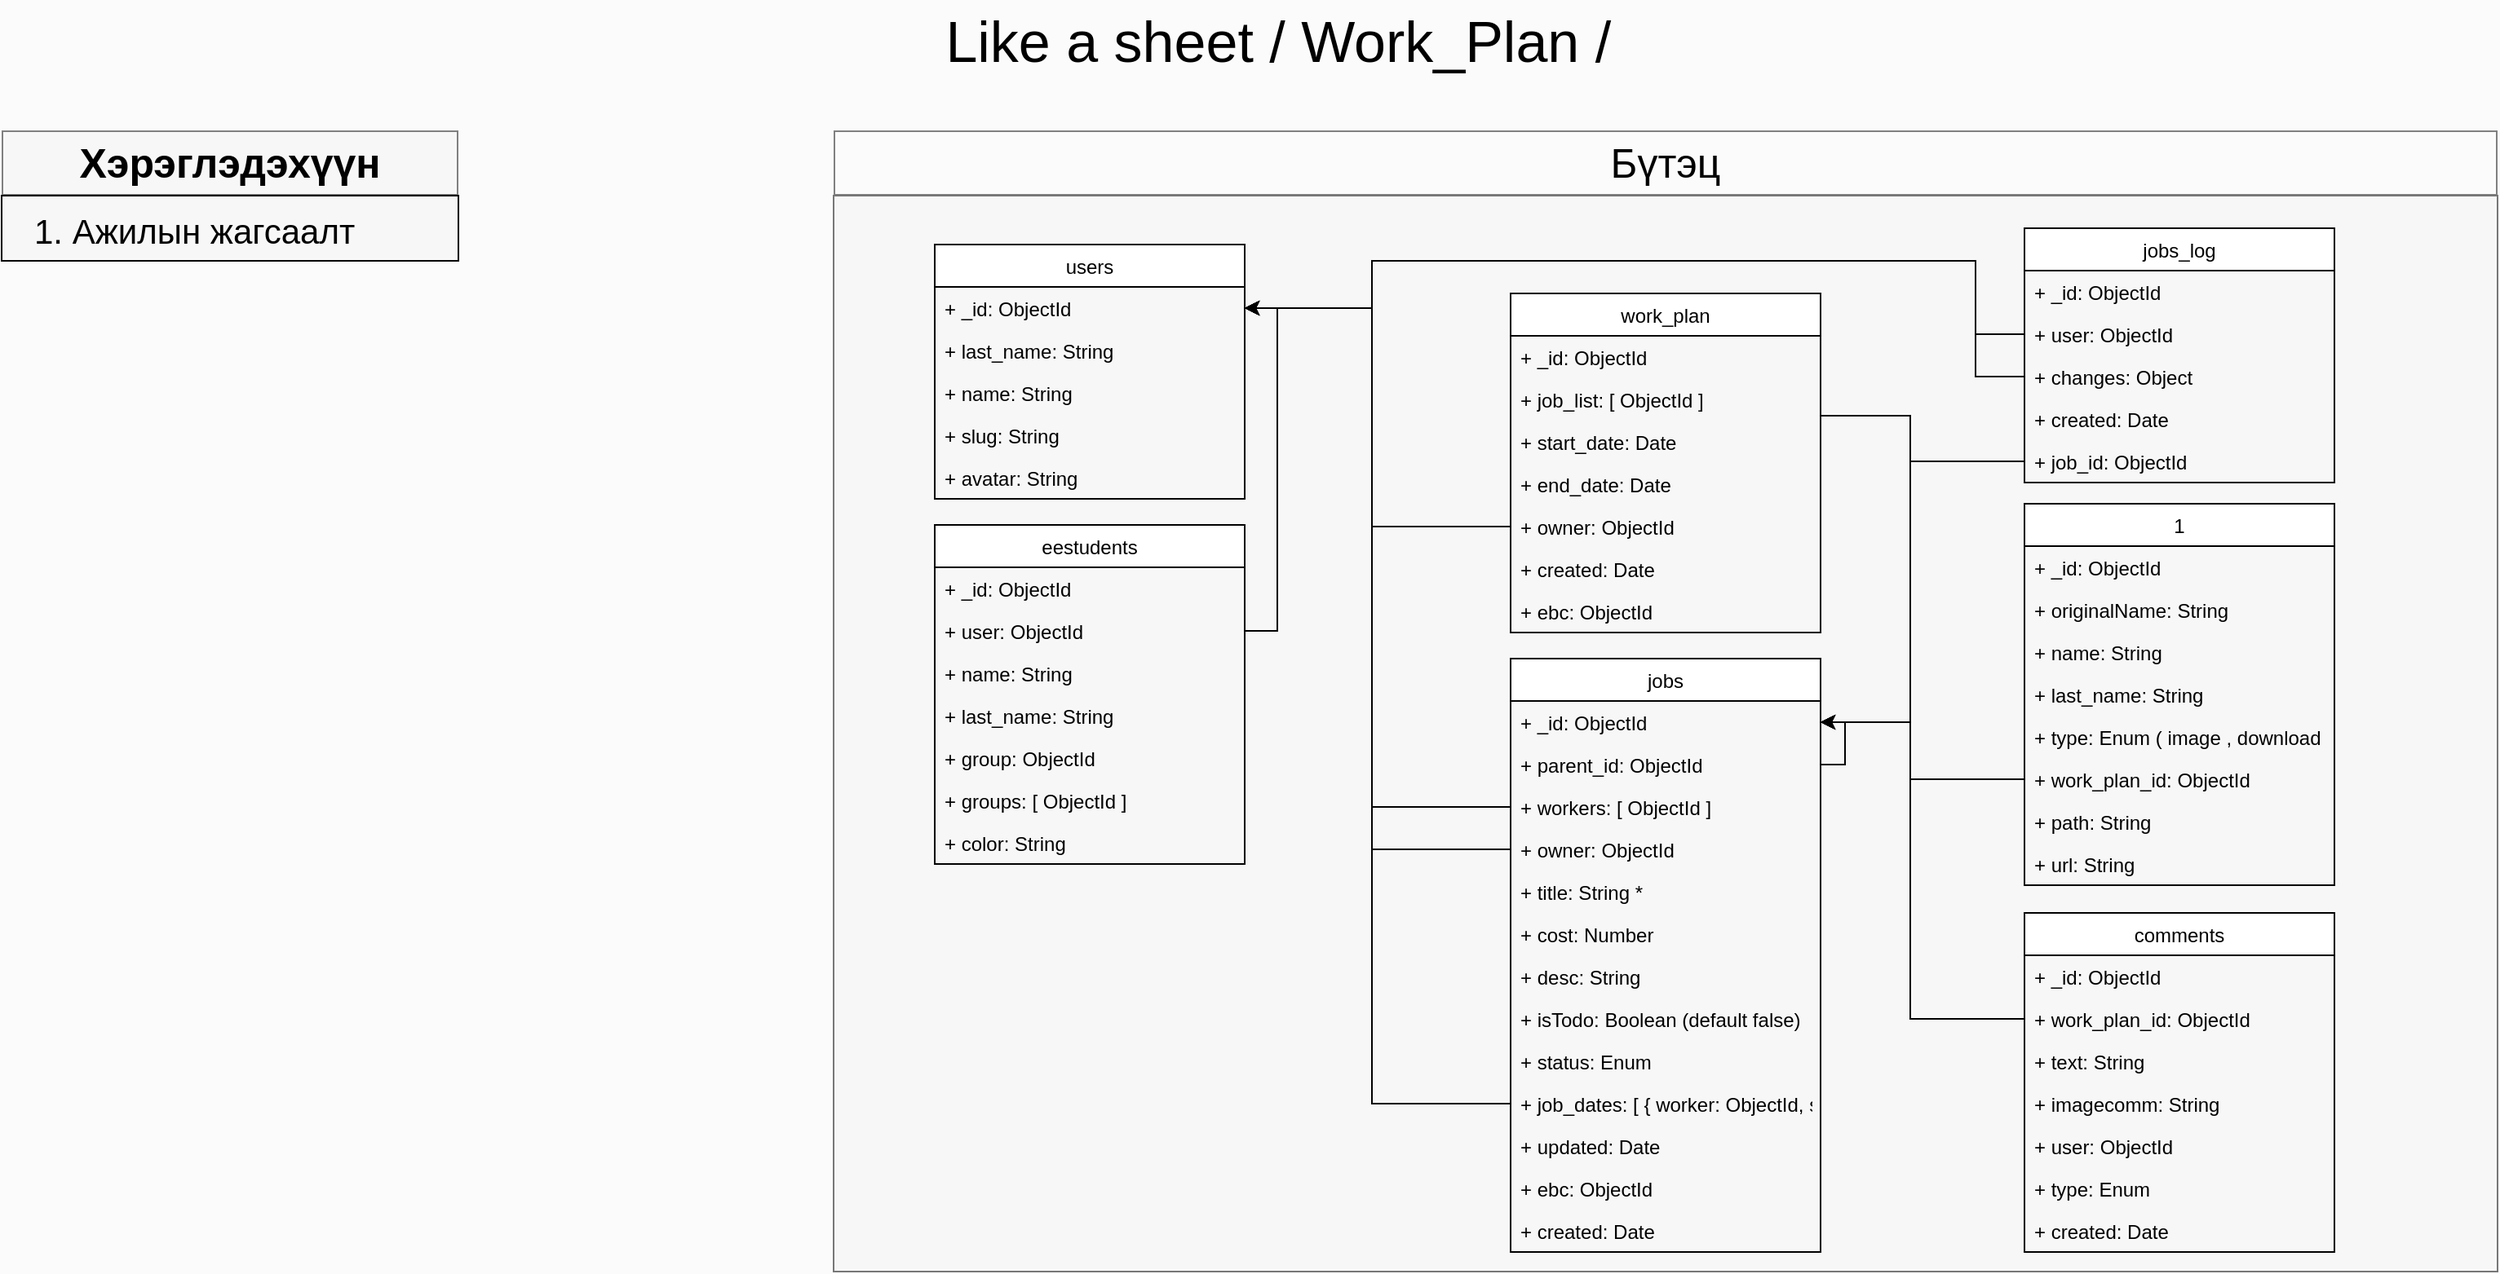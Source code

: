 <mxfile version="13.6.2" type="device" pages="3"><diagram id="lwr9TNb19oU-87aeMikw" name="Page-1"><mxGraphModel dx="1422" dy="848" grid="1" gridSize="10" guides="1" tooltips="1" connect="1" arrows="1" fold="1" page="1" pageScale="1" pageWidth="1654" pageHeight="1169" background="#fbfbfb" math="0" shadow="0"><root><mxCell id="0"/><mxCell id="1" parent="0"/><mxCell id="9A6XFSCAzK1kuRV2Tpli-9" value="&lt;font style=&quot;font-size: 35px&quot;&gt;Like a sheet / Work_Plan /&amp;nbsp;&lt;/font&gt;" style="text;html=1;align=center;verticalAlign=middle;resizable=0;points=[];autosize=1;fontSize=35;" parent="1" vertex="1"><mxGeometry x="612" y="40" width="430" height="50" as="geometry"/></mxCell><mxCell id="9A6XFSCAzK1kuRV2Tpli-10" value="&lt;table border=&quot;1&quot; width=&quot;100%&quot; cellpadding=&quot;4&quot; style=&quot;width: 100% ; height: 100% ; border-collapse: collapse&quot;&gt;&lt;tbody&gt;&lt;tr&gt;&lt;th align=&quot;center&quot;&gt;&lt;span style=&quot;font-weight: 400&quot;&gt;Бүтэц&lt;/span&gt;&lt;br&gt;&lt;/th&gt;&lt;/tr&gt;&lt;/tbody&gt;&lt;/table&gt;" style="text;html=1;strokeColor=none;fillColor=none;overflow=fill;rounded=0;shadow=0;glass=0;sketch=0;fontFamily=Helvetica;fontSize=25;" parent="1" vertex="1"><mxGeometry x="550" y="120" width="1020" height="40" as="geometry"/></mxCell><mxCell id="9A6XFSCAzK1kuRV2Tpli-11" value="" style="rounded=0;whiteSpace=wrap;html=1;fontSize=35;fillColor=#f7f7f7;strokeColor=#777;" parent="1" vertex="1"><mxGeometry x="550" y="160" width="1020" height="660" as="geometry"/></mxCell><mxCell id="9A6XFSCAzK1kuRV2Tpli-34" style="edgeStyle=orthogonalEdgeStyle;rounded=0;orthogonalLoop=1;jettySize=auto;html=1;exitX=1;exitY=0.5;exitDx=0;exitDy=0;entryX=1;entryY=0.5;entryDx=0;entryDy=0;fontSize=35;" parent="1" source="9A6XFSCAzK1kuRV2Tpli-3" target="9A6XFSCAzK1kuRV2Tpli-14" edge="1"><mxGeometry relative="1" as="geometry"><Array as="points"><mxPoint x="1155" y="295"/><mxPoint x="1210" y="295"/><mxPoint x="1210" y="483"/></Array></mxGeometry></mxCell><UserObject label="" tooltip="" id="9A6XFSCAzK1kuRV2Tpli-64"><mxCell style="group;fillColor=#f7f7f7;fontSize=35;" parent="1" vertex="1" connectable="0"><mxGeometry x="40" y="120" width="280" height="80" as="geometry"/></mxCell></UserObject><UserObject label="&lt;table border=&quot;1&quot; width=&quot;100%&quot; cellpadding=&quot;4&quot; style=&quot;width: 100% ; height: 100% ; border-collapse: collapse&quot;&gt;&lt;tbody&gt;&lt;tr&gt;&lt;th align=&quot;center&quot;&gt;&lt;b&gt;Хэрэглэдэхүүн&lt;/b&gt;&lt;/th&gt;&lt;/tr&gt;&lt;/tbody&gt;&lt;/table&gt;" tooltip="" id="9A6XFSCAzK1kuRV2Tpli-65"><mxCell style="text;html=1;strokeColor=none;fillColor=none;overflow=fill;rounded=0;shadow=0;glass=0;sketch=0;fontFamily=Helvetica;fontSize=25;" parent="9A6XFSCAzK1kuRV2Tpli-64" vertex="1"><mxGeometry width="280" height="40" as="geometry"/></mxCell></UserObject><UserObject label="1. Ажилын жагсаалт" tooltip="" id="9A6XFSCAzK1kuRV2Tpli-66"><mxCell style="text;fillColor=none;align=left;verticalAlign=middle;spacingLeft=20;spacingRight=4;overflow=hidden;rotatable=0;points=[[0,0.5],[1,0.5]];portConstraint=eastwest;rounded=0;shadow=0;glass=0;sketch=0;fontFamily=Helvetica;fontSize=21;labelBorderColor=none;spacing=0;horizontal=1;strokeColor=#000000;" parent="9A6XFSCAzK1kuRV2Tpli-64" vertex="1"><mxGeometry y="40" width="280" height="40" as="geometry"/></mxCell></UserObject><mxCell id="3cHP8LO5sewWz-eI6n-r-6" style="edgeStyle=orthogonalEdgeStyle;rounded=0;orthogonalLoop=1;jettySize=auto;html=1;exitX=0;exitY=0.5;exitDx=0;exitDy=0;entryX=1;entryY=0.5;entryDx=0;entryDy=0;" parent="1" source="9A6XFSCAzK1kuRV2Tpli-72" target="9A6XFSCAzK1kuRV2Tpli-14" edge="1"><mxGeometry relative="1" as="geometry"><Array as="points"><mxPoint x="1210" y="323"/><mxPoint x="1210" y="483"/></Array></mxGeometry></mxCell><mxCell id="9A6XFSCAzK1kuRV2Tpli-83" value="users" style="swimlane;fontStyle=0;childLayout=stackLayout;horizontal=1;startSize=26;horizontalStack=0;resizeParent=1;resizeParentMax=0;resizeLast=0;collapsible=1;marginBottom=0;" parent="1" vertex="1"><mxGeometry x="612" y="190" width="190" height="156" as="geometry"/></mxCell><mxCell id="9A6XFSCAzK1kuRV2Tpli-84" value="+ _id: ObjectId" style="text;strokeColor=none;fillColor=none;align=left;verticalAlign=top;spacingLeft=4;spacingRight=4;overflow=hidden;rotatable=0;points=[[0,0.5],[1,0.5]];portConstraint=eastwest;" parent="9A6XFSCAzK1kuRV2Tpli-83" vertex="1"><mxGeometry y="26" width="190" height="26" as="geometry"/></mxCell><UserObject label="+ last_name: String" tooltip="hen uurchilsniig eestudent id aar temdeglene" id="9A6XFSCAzK1kuRV2Tpli-85"><mxCell style="text;strokeColor=none;fillColor=none;align=left;verticalAlign=top;spacingLeft=4;spacingRight=4;overflow=hidden;rotatable=0;points=[[0,0.5],[1,0.5]];portConstraint=eastwest;" parent="9A6XFSCAzK1kuRV2Tpli-83" vertex="1"><mxGeometry y="52" width="190" height="26" as="geometry"/></mxCell></UserObject><UserObject label="+ name: String&#10;" tooltip="vvsgesen udur. auto" id="9A6XFSCAzK1kuRV2Tpli-86"><mxCell style="text;strokeColor=none;fillColor=none;align=left;verticalAlign=top;spacingLeft=4;spacingRight=4;overflow=hidden;rotatable=0;points=[[0,0.5],[1,0.5]];portConstraint=eastwest;" parent="9A6XFSCAzK1kuRV2Tpli-83" vertex="1"><mxGeometry y="78" width="190" height="26" as="geometry"/></mxCell></UserObject><UserObject label="+ slug: String&#10;" tooltip="uurchilsun ajiliin id" id="9A6XFSCAzK1kuRV2Tpli-87"><mxCell style="text;strokeColor=none;fillColor=none;align=left;verticalAlign=top;spacingLeft=4;spacingRight=4;overflow=hidden;rotatable=0;points=[[0,0.5],[1,0.5]];portConstraint=eastwest;" parent="9A6XFSCAzK1kuRV2Tpli-83" vertex="1"><mxGeometry y="104" width="190" height="26" as="geometry"/></mxCell></UserObject><UserObject label="+ avatar: String&#10;" tooltip="uurchilsun ajiliin id" id="9A6XFSCAzK1kuRV2Tpli-91"><mxCell style="text;strokeColor=none;fillColor=none;align=left;verticalAlign=top;spacingLeft=4;spacingRight=4;overflow=hidden;rotatable=0;points=[[0,0.5],[1,0.5]];portConstraint=eastwest;" parent="9A6XFSCAzK1kuRV2Tpli-83" vertex="1"><mxGeometry y="130" width="190" height="26" as="geometry"/></mxCell></UserObject><mxCell id="9A6XFSCAzK1kuRV2Tpli-24" value="eestudents" style="swimlane;fontStyle=0;childLayout=stackLayout;horizontal=1;startSize=26;horizontalStack=0;resizeParent=1;resizeParentMax=0;resizeLast=0;collapsible=1;marginBottom=0;" parent="1" vertex="1"><mxGeometry x="612" y="362" width="190" height="208" as="geometry"><mxRectangle x="612" y="362" width="90" height="26" as="alternateBounds"/></mxGeometry></mxCell><mxCell id="9A6XFSCAzK1kuRV2Tpli-25" value="+ _id: ObjectId" style="text;strokeColor=none;fillColor=none;align=left;verticalAlign=top;spacingLeft=4;spacingRight=4;overflow=hidden;rotatable=0;points=[[0,0.5],[1,0.5]];portConstraint=eastwest;" parent="9A6XFSCAzK1kuRV2Tpli-24" vertex="1"><mxGeometry y="26" width="190" height="26" as="geometry"/></mxCell><mxCell id="9A6XFSCAzK1kuRV2Tpli-26" value="+ user: ObjectId" style="text;strokeColor=none;fillColor=none;align=left;verticalAlign=top;spacingLeft=4;spacingRight=4;overflow=hidden;rotatable=0;points=[[0,0.5],[1,0.5]];portConstraint=eastwest;" parent="9A6XFSCAzK1kuRV2Tpli-24" vertex="1"><mxGeometry y="52" width="190" height="26" as="geometry"/></mxCell><UserObject label="+ name: String&#10;" tooltip="Tuhain ajiliin garchig. list d haragdah uchir zaawal hiine" id="9A6XFSCAzK1kuRV2Tpli-27"><mxCell style="text;strokeColor=none;fillColor=none;align=left;verticalAlign=top;spacingLeft=4;spacingRight=4;overflow=hidden;rotatable=0;points=[[0,0.5],[1,0.5]];portConstraint=eastwest;" parent="9A6XFSCAzK1kuRV2Tpli-24" vertex="1"><mxGeometry y="78" width="190" height="26" as="geometry"/></mxCell></UserObject><UserObject label="+ last_name: String&#10;" tooltip="Tuhain ajiliin nemelt tailbar" id="9A6XFSCAzK1kuRV2Tpli-29"><mxCell style="text;strokeColor=none;fillColor=none;align=left;verticalAlign=top;spacingLeft=4;spacingRight=4;overflow=hidden;rotatable=0;points=[[0,0.5],[1,0.5]];portConstraint=eastwest;" parent="9A6XFSCAzK1kuRV2Tpli-24" vertex="1"><mxGeometry y="104" width="190" height="26" as="geometry"/></mxCell></UserObject><UserObject label="+ group: ObjectId&#10;" tooltip="vvsgesen udur." id="9A6XFSCAzK1kuRV2Tpli-30"><mxCell style="text;strokeColor=none;fillColor=none;align=left;verticalAlign=top;spacingLeft=4;spacingRight=4;overflow=hidden;rotatable=0;points=[[0,0.5],[1,0.5]];portConstraint=eastwest;" parent="9A6XFSCAzK1kuRV2Tpli-24" vertex="1"><mxGeometry y="130" width="190" height="26" as="geometry"/></mxCell></UserObject><UserObject label="+ groups: [ ObjectId ]&#10;" tooltip="uurchlult orson udur." id="9A6XFSCAzK1kuRV2Tpli-31"><mxCell style="text;strokeColor=none;fillColor=none;align=left;verticalAlign=top;spacingLeft=4;spacingRight=4;overflow=hidden;rotatable=0;points=[[0,0.5],[1,0.5]];portConstraint=eastwest;" parent="9A6XFSCAzK1kuRV2Tpli-24" vertex="1"><mxGeometry y="156" width="190" height="26" as="geometry"/></mxCell></UserObject><UserObject label="+ color: String&#10;" tooltip="uurchlult orson udur." id="9A6XFSCAzK1kuRV2Tpli-33"><mxCell style="text;strokeColor=none;fillColor=none;align=left;verticalAlign=top;spacingLeft=4;spacingRight=4;overflow=hidden;rotatable=0;points=[[0,0.5],[1,0.5]];portConstraint=eastwest;" parent="9A6XFSCAzK1kuRV2Tpli-24" vertex="1"><mxGeometry y="182" width="190" height="26" as="geometry"/></mxCell></UserObject><mxCell id="3cHP8LO5sewWz-eI6n-r-9" style="edgeStyle=orthogonalEdgeStyle;rounded=0;orthogonalLoop=1;jettySize=auto;html=1;exitX=0;exitY=0.5;exitDx=0;exitDy=0;entryX=1;entryY=0.5;entryDx=0;entryDy=0;" parent="1" source="9A6XFSCAzK1kuRV2Tpli-42" target="9A6XFSCAzK1kuRV2Tpli-14" edge="1"><mxGeometry relative="1" as="geometry"><Array as="points"><mxPoint x="1210" y="518"/><mxPoint x="1210" y="483"/></Array></mxGeometry></mxCell><mxCell id="3cHP8LO5sewWz-eI6n-r-10" style="edgeStyle=orthogonalEdgeStyle;rounded=0;orthogonalLoop=1;jettySize=auto;html=1;exitX=0;exitY=0.5;exitDx=0;exitDy=0;entryX=1;entryY=0.5;entryDx=0;entryDy=0;" parent="1" source="9A6XFSCAzK1kuRV2Tpli-52" target="9A6XFSCAzK1kuRV2Tpli-14" edge="1"><mxGeometry relative="1" as="geometry"><Array as="points"><mxPoint x="1210" y="665"/><mxPoint x="1210" y="483"/></Array></mxGeometry></mxCell><mxCell id="3cHP8LO5sewWz-eI6n-r-11" style="edgeStyle=orthogonalEdgeStyle;rounded=0;orthogonalLoop=1;jettySize=auto;html=1;exitX=1;exitY=0.5;exitDx=0;exitDy=0;entryX=1;entryY=0.5;entryDx=0;entryDy=0;" parent="1" source="9A6XFSCAzK1kuRV2Tpli-26" target="9A6XFSCAzK1kuRV2Tpli-84" edge="1"><mxGeometry relative="1" as="geometry"/></mxCell><mxCell id="3cHP8LO5sewWz-eI6n-r-12" style="edgeStyle=orthogonalEdgeStyle;rounded=0;orthogonalLoop=1;jettySize=auto;html=1;exitX=0;exitY=0.5;exitDx=0;exitDy=0;entryX=1;entryY=0.5;entryDx=0;entryDy=0;" parent="1" source="9A6XFSCAzK1kuRV2Tpli-82" target="9A6XFSCAzK1kuRV2Tpli-84" edge="1"><mxGeometry relative="1" as="geometry"><Array as="points"><mxPoint x="880" y="363"/><mxPoint x="880" y="229"/></Array></mxGeometry></mxCell><mxCell id="3cHP8LO5sewWz-eI6n-r-13" style="edgeStyle=orthogonalEdgeStyle;rounded=0;orthogonalLoop=1;jettySize=auto;html=1;exitX=0;exitY=0.5;exitDx=0;exitDy=0;entryX=1;entryY=0.5;entryDx=0;entryDy=0;" parent="1" source="9A6XFSCAzK1kuRV2Tpli-80" target="9A6XFSCAzK1kuRV2Tpli-84" edge="1"><mxGeometry relative="1" as="geometry"><Array as="points"><mxPoint x="880" y="561"/><mxPoint x="880" y="229"/></Array></mxGeometry></mxCell><mxCell id="3cHP8LO5sewWz-eI6n-r-14" style="edgeStyle=orthogonalEdgeStyle;rounded=0;orthogonalLoop=1;jettySize=auto;html=1;exitX=0;exitY=0.5;exitDx=0;exitDy=0;entryX=1;entryY=0.5;entryDx=0;entryDy=0;" parent="1" source="9A6XFSCAzK1kuRV2Tpli-15" target="9A6XFSCAzK1kuRV2Tpli-84" edge="1"><mxGeometry relative="1" as="geometry"><Array as="points"><mxPoint x="880" y="535"/><mxPoint x="880" y="229"/></Array></mxGeometry></mxCell><mxCell id="3cHP8LO5sewWz-eI6n-r-15" style="edgeStyle=orthogonalEdgeStyle;rounded=0;orthogonalLoop=1;jettySize=auto;html=1;exitX=0;exitY=0.5;exitDx=0;exitDy=0;entryX=1;entryY=0.5;entryDx=0;entryDy=0;" parent="1" source="9A6XFSCAzK1kuRV2Tpli-92" target="9A6XFSCAzK1kuRV2Tpli-84" edge="1"><mxGeometry relative="1" as="geometry"><Array as="points"><mxPoint x="1250" y="245"/><mxPoint x="1250" y="200"/><mxPoint x="880" y="200"/><mxPoint x="880" y="229"/></Array></mxGeometry></mxCell><mxCell id="3cHP8LO5sewWz-eI6n-r-16" style="edgeStyle=orthogonalEdgeStyle;rounded=0;orthogonalLoop=1;jettySize=auto;html=1;exitX=0;exitY=0.5;exitDx=0;exitDy=0;entryX=1;entryY=0.5;entryDx=0;entryDy=0;" parent="1" source="9A6XFSCAzK1kuRV2Tpli-18" target="9A6XFSCAzK1kuRV2Tpli-84" edge="1"><mxGeometry relative="1" as="geometry"><Array as="points"><mxPoint x="880" y="717"/><mxPoint x="880" y="229"/></Array></mxGeometry></mxCell><mxCell id="3cHP8LO5sewWz-eI6n-r-18" style="edgeStyle=orthogonalEdgeStyle;rounded=0;orthogonalLoop=1;jettySize=auto;html=1;exitX=0;exitY=0.5;exitDx=0;exitDy=0;entryX=1;entryY=0.5;entryDx=0;entryDy=0;" parent="1" source="9A6XFSCAzK1kuRV2Tpli-75" target="9A6XFSCAzK1kuRV2Tpli-84" edge="1"><mxGeometry relative="1" as="geometry"><Array as="points"><mxPoint x="1250" y="271"/><mxPoint x="1250" y="200"/><mxPoint x="880" y="200"/><mxPoint x="880" y="229"/></Array></mxGeometry></mxCell><mxCell id="9A6XFSCAzK1kuRV2Tpli-68" value="jobs_log" style="swimlane;fontStyle=0;childLayout=stackLayout;horizontal=1;startSize=26;horizontalStack=0;resizeParent=1;resizeParentMax=0;resizeLast=0;collapsible=1;marginBottom=0;" parent="1" vertex="1"><mxGeometry x="1280" y="180" width="190" height="156" as="geometry"/></mxCell><mxCell id="9A6XFSCAzK1kuRV2Tpli-69" value="+ _id: ObjectId" style="text;strokeColor=none;fillColor=none;align=left;verticalAlign=top;spacingLeft=4;spacingRight=4;overflow=hidden;rotatable=0;points=[[0,0.5],[1,0.5]];portConstraint=eastwest;" parent="9A6XFSCAzK1kuRV2Tpli-68" vertex="1"><mxGeometry y="26" width="190" height="26" as="geometry"/></mxCell><UserObject label="+ user: ObjectId" tooltip="hen uurchilsniig user id aar temdeglene" id="9A6XFSCAzK1kuRV2Tpli-92"><mxCell style="text;strokeColor=none;fillColor=none;align=left;verticalAlign=top;spacingLeft=4;spacingRight=4;overflow=hidden;rotatable=0;points=[[0,0.5],[1,0.5]];portConstraint=eastwest;" parent="9A6XFSCAzK1kuRV2Tpli-68" vertex="1"><mxGeometry y="52" width="190" height="26" as="geometry"/></mxCell></UserObject><UserObject label="+ changes: Object&#10;" tooltip="uurchlult:&#10;// bvh uurchlultvvd default == null&#10;{&#10;   cost : {&#10;     old: number,&#10;     changed: number,&#10;   },&#10;   status : {&#10;     // isTodo == false ved&#10;     old: string,&#10;     changed: string,&#10;   },&#10;   job_dates : {&#10;     old: [ { worker: ObjectId, date: Date } ],&#10;     changed: [ { worker: ObjectId, date: Date } ],&#10;   },&#10;   workers : {&#10;     old: [ ObjectId ],&#10;     changed: [ ObjectId ],&#10;   },&#10;}" id="9A6XFSCAzK1kuRV2Tpli-75"><mxCell style="text;strokeColor=none;fillColor=none;align=left;verticalAlign=top;spacingLeft=4;spacingRight=4;overflow=hidden;rotatable=0;points=[[0,0.5],[1,0.5]];portConstraint=eastwest;" parent="9A6XFSCAzK1kuRV2Tpli-68" vertex="1"><mxGeometry y="78" width="190" height="26" as="geometry"/></mxCell></UserObject><UserObject label="+ created: Date&#10;" tooltip="vvsgesen udur. auto" id="9A6XFSCAzK1kuRV2Tpli-71"><mxCell style="text;strokeColor=none;fillColor=none;align=left;verticalAlign=top;spacingLeft=4;spacingRight=4;overflow=hidden;rotatable=0;points=[[0,0.5],[1,0.5]];portConstraint=eastwest;" parent="9A6XFSCAzK1kuRV2Tpli-68" vertex="1"><mxGeometry y="104" width="190" height="26" as="geometry"/></mxCell></UserObject><UserObject label="+ job_id: ObjectId&#10;" tooltip="uurchilsun ajiliin id" id="9A6XFSCAzK1kuRV2Tpli-72"><mxCell style="text;strokeColor=none;fillColor=none;align=left;verticalAlign=top;spacingLeft=4;spacingRight=4;overflow=hidden;rotatable=0;points=[[0,0.5],[1,0.5]];portConstraint=eastwest;" parent="9A6XFSCAzK1kuRV2Tpli-68" vertex="1"><mxGeometry y="130" width="190" height="26" as="geometry"/></mxCell></UserObject><mxCell id="9A6XFSCAzK1kuRV2Tpli-36" value="1" style="swimlane;fontStyle=0;childLayout=stackLayout;horizontal=1;startSize=26;horizontalStack=0;resizeParent=1;resizeParentMax=0;resizeLast=0;collapsible=1;marginBottom=0;" parent="1" vertex="1"><mxGeometry x="1280" y="349" width="190" height="234" as="geometry"/></mxCell><mxCell id="9A6XFSCAzK1kuRV2Tpli-37" value="+ _id: ObjectId" style="text;strokeColor=none;fillColor=none;align=left;verticalAlign=top;spacingLeft=4;spacingRight=4;overflow=hidden;rotatable=0;points=[[0,0.5],[1,0.5]];portConstraint=eastwest;" parent="9A6XFSCAzK1kuRV2Tpli-36" vertex="1"><mxGeometry y="26" width="190" height="26" as="geometry"/></mxCell><mxCell id="9A6XFSCAzK1kuRV2Tpli-38" value="+ originalName: String" style="text;strokeColor=none;fillColor=none;align=left;verticalAlign=top;spacingLeft=4;spacingRight=4;overflow=hidden;rotatable=0;points=[[0,0.5],[1,0.5]];portConstraint=eastwest;" parent="9A6XFSCAzK1kuRV2Tpli-36" vertex="1"><mxGeometry y="52" width="190" height="26" as="geometry"/></mxCell><UserObject label="+ name: String&#10;" tooltip="Tuhain ajiliin garchig. list d haragdah uchir zaawal hiine" id="9A6XFSCAzK1kuRV2Tpli-39"><mxCell style="text;strokeColor=none;fillColor=none;align=left;verticalAlign=top;spacingLeft=4;spacingRight=4;overflow=hidden;rotatable=0;points=[[0,0.5],[1,0.5]];portConstraint=eastwest;" parent="9A6XFSCAzK1kuRV2Tpli-36" vertex="1"><mxGeometry y="78" width="190" height="26" as="geometry"/></mxCell></UserObject><UserObject label="+ last_name: String&#10;" tooltip="Tuhain ajiliin nemelt tailbar" id="9A6XFSCAzK1kuRV2Tpli-40"><mxCell style="text;strokeColor=none;fillColor=none;align=left;verticalAlign=top;spacingLeft=4;spacingRight=4;overflow=hidden;rotatable=0;points=[[0,0.5],[1,0.5]];portConstraint=eastwest;" parent="9A6XFSCAzK1kuRV2Tpli-36" vertex="1"><mxGeometry y="104" width="190" height="26" as="geometry"/></mxCell></UserObject><UserObject label="+ type: Enum ( image , download )&#10;" tooltip="vvsgesen udur." id="9A6XFSCAzK1kuRV2Tpli-41"><mxCell style="text;strokeColor=none;fillColor=none;align=left;verticalAlign=top;spacingLeft=4;spacingRight=4;overflow=hidden;rotatable=0;points=[[0,0.5],[1,0.5]];portConstraint=eastwest;" parent="9A6XFSCAzK1kuRV2Tpli-36" vertex="1"><mxGeometry y="130" width="190" height="26" as="geometry"/></mxCell></UserObject><UserObject label="+ work_plan_id: ObjectId&#10;" tooltip="uurchlult orson udur." id="9A6XFSCAzK1kuRV2Tpli-42"><mxCell style="text;strokeColor=none;fillColor=none;align=left;verticalAlign=top;spacingLeft=4;spacingRight=4;overflow=hidden;rotatable=0;points=[[0,0.5],[1,0.5]];portConstraint=eastwest;" parent="9A6XFSCAzK1kuRV2Tpli-36" vertex="1"><mxGeometry y="156" width="190" height="26" as="geometry"/></mxCell></UserObject><UserObject label="+ path: String&#10;" tooltip="uurchlult orson udur." id="9A6XFSCAzK1kuRV2Tpli-43"><mxCell style="text;strokeColor=none;fillColor=none;align=left;verticalAlign=top;spacingLeft=4;spacingRight=4;overflow=hidden;rotatable=0;points=[[0,0.5],[1,0.5]];portConstraint=eastwest;" parent="9A6XFSCAzK1kuRV2Tpli-36" vertex="1"><mxGeometry y="182" width="190" height="26" as="geometry"/></mxCell></UserObject><UserObject label="+ url: String&#10;" tooltip="uurchlult orson udur." id="9A6XFSCAzK1kuRV2Tpli-45"><mxCell style="text;strokeColor=none;fillColor=none;align=left;verticalAlign=top;spacingLeft=4;spacingRight=4;overflow=hidden;rotatable=0;points=[[0,0.5],[1,0.5]];portConstraint=eastwest;" parent="9A6XFSCAzK1kuRV2Tpli-36" vertex="1"><mxGeometry y="208" width="190" height="26" as="geometry"/></mxCell></UserObject><mxCell id="9A6XFSCAzK1kuRV2Tpli-46" value="comments" style="swimlane;fontStyle=0;childLayout=stackLayout;horizontal=1;startSize=26;horizontalStack=0;resizeParent=1;resizeParentMax=0;resizeLast=0;collapsible=1;marginBottom=0;" parent="1" vertex="1"><mxGeometry x="1280" y="600" width="190" height="208" as="geometry"/></mxCell><mxCell id="9A6XFSCAzK1kuRV2Tpli-47" value="+ _id: ObjectId" style="text;strokeColor=none;fillColor=none;align=left;verticalAlign=top;spacingLeft=4;spacingRight=4;overflow=hidden;rotatable=0;points=[[0,0.5],[1,0.5]];portConstraint=eastwest;" parent="9A6XFSCAzK1kuRV2Tpli-46" vertex="1"><mxGeometry y="26" width="190" height="26" as="geometry"/></mxCell><UserObject label="+ work_plan_id: ObjectId&#10;" tooltip="uurchlult orson udur." id="9A6XFSCAzK1kuRV2Tpli-52"><mxCell style="text;strokeColor=none;fillColor=none;align=left;verticalAlign=top;spacingLeft=4;spacingRight=4;overflow=hidden;rotatable=0;points=[[0,0.5],[1,0.5]];portConstraint=eastwest;" parent="9A6XFSCAzK1kuRV2Tpli-46" vertex="1"><mxGeometry y="52" width="190" height="26" as="geometry"/></mxCell></UserObject><mxCell id="9A6XFSCAzK1kuRV2Tpli-48" value="+ text: String" style="text;strokeColor=none;fillColor=none;align=left;verticalAlign=top;spacingLeft=4;spacingRight=4;overflow=hidden;rotatable=0;points=[[0,0.5],[1,0.5]];portConstraint=eastwest;" parent="9A6XFSCAzK1kuRV2Tpli-46" vertex="1"><mxGeometry y="78" width="190" height="26" as="geometry"/></mxCell><UserObject label="+ imagecomm: String&#10;" tooltip="Tuhain ajiliin garchig. list d haragdah uchir zaawal hiine" id="9A6XFSCAzK1kuRV2Tpli-49"><mxCell style="text;strokeColor=none;fillColor=none;align=left;verticalAlign=top;spacingLeft=4;spacingRight=4;overflow=hidden;rotatable=0;points=[[0,0.5],[1,0.5]];portConstraint=eastwest;" parent="9A6XFSCAzK1kuRV2Tpli-46" vertex="1"><mxGeometry y="104" width="190" height="26" as="geometry"/></mxCell></UserObject><UserObject label="+ user: ObjectId&#10;" tooltip="Tuhain ajiliin nemelt tailbar" id="9A6XFSCAzK1kuRV2Tpli-50"><mxCell style="text;strokeColor=none;fillColor=none;align=left;verticalAlign=top;spacingLeft=4;spacingRight=4;overflow=hidden;rotatable=0;points=[[0,0.5],[1,0.5]];portConstraint=eastwest;" parent="9A6XFSCAzK1kuRV2Tpli-46" vertex="1"><mxGeometry y="130" width="190" height="26" as="geometry"/></mxCell></UserObject><UserObject label="+ type: Enum&#10;" tooltip="vvsgesen udur." id="9A6XFSCAzK1kuRV2Tpli-51"><mxCell style="text;strokeColor=none;fillColor=none;align=left;verticalAlign=top;spacingLeft=4;spacingRight=4;overflow=hidden;rotatable=0;points=[[0,0.5],[1,0.5]];portConstraint=eastwest;" parent="9A6XFSCAzK1kuRV2Tpli-46" vertex="1"><mxGeometry y="156" width="190" height="26" as="geometry"/></mxCell></UserObject><UserObject label="+ created: Date&#10;" tooltip="uurchlult orson udur." id="9A6XFSCAzK1kuRV2Tpli-54"><mxCell style="text;strokeColor=none;fillColor=none;align=left;verticalAlign=top;spacingLeft=4;spacingRight=4;overflow=hidden;rotatable=0;points=[[0,0.5],[1,0.5]];portConstraint=eastwest;" parent="9A6XFSCAzK1kuRV2Tpli-46" vertex="1"><mxGeometry y="182" width="190" height="26" as="geometry"/></mxCell></UserObject><mxCell id="9A6XFSCAzK1kuRV2Tpli-1" value="work_plan" style="swimlane;fontStyle=0;childLayout=stackLayout;horizontal=1;startSize=26;horizontalStack=0;resizeParent=1;resizeParentMax=0;resizeLast=0;collapsible=1;marginBottom=0;" parent="1" vertex="1"><mxGeometry x="965" y="220" width="190" height="208" as="geometry"/></mxCell><mxCell id="9A6XFSCAzK1kuRV2Tpli-2" value="+ _id: ObjectId" style="text;strokeColor=none;fillColor=none;align=left;verticalAlign=top;spacingLeft=4;spacingRight=4;overflow=hidden;rotatable=0;points=[[0,0.5],[1,0.5]];portConstraint=eastwest;" parent="9A6XFSCAzK1kuRV2Tpli-1" vertex="1"><mxGeometry y="26" width="190" height="26" as="geometry"/></mxCell><mxCell id="9A6XFSCAzK1kuRV2Tpli-3" value="+ job_list: [ ObjectId ]" style="text;strokeColor=none;fillColor=none;align=left;verticalAlign=top;spacingLeft=4;spacingRight=4;overflow=hidden;rotatable=0;points=[[0,0.5],[1,0.5]];portConstraint=eastwest;" parent="9A6XFSCAzK1kuRV2Tpli-1" vertex="1"><mxGeometry y="52" width="190" height="26" as="geometry"/></mxCell><UserObject label="+ start_date: Date&#10;" tooltip="Tuhain ajiluudiin hamaarah on sar. jishee ni 2020-09 sard hamaarah ajiluud geh met" id="9A6XFSCAzK1kuRV2Tpli-7"><mxCell style="text;strokeColor=none;fillColor=none;align=left;verticalAlign=top;spacingLeft=4;spacingRight=4;overflow=hidden;rotatable=0;points=[[0,0.5],[1,0.5]];portConstraint=eastwest;" parent="9A6XFSCAzK1kuRV2Tpli-1" vertex="1"><mxGeometry y="78" width="190" height="26" as="geometry"/></mxCell></UserObject><UserObject label="+ end_date: Date" tooltip="Tuhain ajiluudiin hamaarah on sar. jishee ni 2020-09 sard hamaarah ajiluud geh met" id="9A6XFSCAzK1kuRV2Tpli-6"><mxCell style="text;strokeColor=none;fillColor=none;align=left;verticalAlign=top;spacingLeft=4;spacingRight=4;overflow=hidden;rotatable=0;points=[[0,0.5],[1,0.5]];portConstraint=eastwest;" parent="9A6XFSCAzK1kuRV2Tpli-1" vertex="1"><mxGeometry y="104" width="190" height="26" as="geometry"/></mxCell></UserObject><UserObject label="+ owner: ObjectId" tooltip="TodoList baidlaar ashiglahad parent_id songono." id="9A6XFSCAzK1kuRV2Tpli-82"><mxCell style="text;strokeColor=none;fillColor=none;align=left;verticalAlign=top;spacingLeft=4;spacingRight=4;overflow=hidden;rotatable=0;points=[[0,0.5],[1,0.5]];portConstraint=eastwest;" parent="9A6XFSCAzK1kuRV2Tpli-1" vertex="1"><mxGeometry y="130" width="190" height="26" as="geometry"/></mxCell></UserObject><UserObject label="+ created: Date&#10;" tooltip="vvsgesen udur." id="9A6XFSCAzK1kuRV2Tpli-12"><mxCell style="text;strokeColor=none;fillColor=none;align=left;verticalAlign=top;spacingLeft=4;spacingRight=4;overflow=hidden;rotatable=0;points=[[0,0.5],[1,0.5]];portConstraint=eastwest;" parent="9A6XFSCAzK1kuRV2Tpli-1" vertex="1"><mxGeometry y="156" width="190" height="26" as="geometry"/></mxCell></UserObject><mxCell id="3cHP8LO5sewWz-eI6n-r-19" value="+ ebc: ObjectId" style="text;strokeColor=none;fillColor=none;align=left;verticalAlign=top;spacingLeft=4;spacingRight=4;overflow=hidden;rotatable=0;points=[[0,0.5],[1,0.5]];portConstraint=eastwest;" parent="9A6XFSCAzK1kuRV2Tpli-1" vertex="1"><mxGeometry y="182" width="190" height="26" as="geometry"/></mxCell><mxCell id="9A6XFSCAzK1kuRV2Tpli-13" value="jobs" style="swimlane;fontStyle=0;childLayout=stackLayout;horizontal=1;startSize=26;horizontalStack=0;resizeParent=1;resizeParentMax=0;resizeLast=0;collapsible=1;marginBottom=0;" parent="1" vertex="1"><mxGeometry x="965" y="444" width="190" height="364" as="geometry"/></mxCell><mxCell id="9A6XFSCAzK1kuRV2Tpli-14" value="+ _id: ObjectId" style="text;strokeColor=none;fillColor=none;align=left;verticalAlign=top;spacingLeft=4;spacingRight=4;overflow=hidden;rotatable=0;points=[[0,0.5],[1,0.5]];portConstraint=eastwest;" parent="9A6XFSCAzK1kuRV2Tpli-13" vertex="1"><mxGeometry y="26" width="190" height="26" as="geometry"/></mxCell><mxCell id="3cHP8LO5sewWz-eI6n-r-17" style="edgeStyle=orthogonalEdgeStyle;rounded=0;orthogonalLoop=1;jettySize=auto;html=1;exitX=1;exitY=0.5;exitDx=0;exitDy=0;entryX=1;entryY=0.5;entryDx=0;entryDy=0;" parent="9A6XFSCAzK1kuRV2Tpli-13" source="9A6XFSCAzK1kuRV2Tpli-56" target="9A6XFSCAzK1kuRV2Tpli-14" edge="1"><mxGeometry relative="1" as="geometry"><Array as="points"><mxPoint x="205" y="65"/><mxPoint x="205" y="39"/></Array></mxGeometry></mxCell><UserObject label="+ parent_id: ObjectId" tooltip="TodoList baidlaar ashiglahad parent_id songono." id="9A6XFSCAzK1kuRV2Tpli-56"><mxCell style="text;strokeColor=none;fillColor=none;align=left;verticalAlign=top;spacingLeft=4;spacingRight=4;overflow=hidden;rotatable=0;points=[[0,0.5],[1,0.5]];portConstraint=eastwest;" parent="9A6XFSCAzK1kuRV2Tpli-13" vertex="1"><mxGeometry y="52" width="190" height="26" as="geometry"/></mxCell></UserObject><mxCell id="9A6XFSCAzK1kuRV2Tpli-15" value="+ workers: [ ObjectId ]" style="text;strokeColor=none;fillColor=none;align=left;verticalAlign=top;spacingLeft=4;spacingRight=4;overflow=hidden;rotatable=0;points=[[0,0.5],[1,0.5]];portConstraint=eastwest;" parent="9A6XFSCAzK1kuRV2Tpli-13" vertex="1"><mxGeometry y="78" width="190" height="26" as="geometry"/></mxCell><UserObject label="+ owner: ObjectId" tooltip="TodoList baidlaar ashiglahad parent_id songono." id="9A6XFSCAzK1kuRV2Tpli-80"><mxCell style="text;strokeColor=none;fillColor=none;align=left;verticalAlign=top;spacingLeft=4;spacingRight=4;overflow=hidden;rotatable=0;points=[[0,0.5],[1,0.5]];portConstraint=eastwest;" parent="9A6XFSCAzK1kuRV2Tpli-13" vertex="1"><mxGeometry y="104" width="190" height="26" as="geometry"/></mxCell></UserObject><UserObject label="+ title: String *&#10;" tooltip="Tuhain ajiliin garchig. list d haragdah uchir zaawal hiine" id="9A6XFSCAzK1kuRV2Tpli-16"><mxCell style="text;strokeColor=none;fillColor=none;align=left;verticalAlign=top;spacingLeft=4;spacingRight=4;overflow=hidden;rotatable=0;points=[[0,0.5],[1,0.5]];portConstraint=eastwest;" parent="9A6XFSCAzK1kuRV2Tpli-13" vertex="1"><mxGeometry y="130" width="190" height="26" as="geometry"/></mxCell></UserObject><UserObject label="+ cost: Number&#10;" tooltip="Tuhain ajiliin nemelt tailbar" id="9A6XFSCAzK1kuRV2Tpli-22"><mxCell style="text;strokeColor=none;fillColor=none;align=left;verticalAlign=top;spacingLeft=4;spacingRight=4;overflow=hidden;rotatable=0;points=[[0,0.5],[1,0.5]];portConstraint=eastwest;" parent="9A6XFSCAzK1kuRV2Tpli-13" vertex="1"><mxGeometry y="156" width="190" height="26" as="geometry"/></mxCell></UserObject><UserObject label="+ desc: String&#10;" tooltip="Tuhain ajiliin nemelt tailbar" id="9A6XFSCAzK1kuRV2Tpli-20"><mxCell style="text;strokeColor=none;fillColor=none;align=left;verticalAlign=top;spacingLeft=4;spacingRight=4;overflow=hidden;rotatable=0;points=[[0,0.5],[1,0.5]];portConstraint=eastwest;" parent="9A6XFSCAzK1kuRV2Tpli-13" vertex="1"><mxGeometry y="182" width="190" height="26" as="geometry"/></mxCell></UserObject><UserObject label="+ isTodo: Boolean (default false)&#10;" tooltip="todolist vvsgeh ved true bolgono" id="9A6XFSCAzK1kuRV2Tpli-79"><mxCell style="text;strokeColor=none;fillColor=none;align=left;verticalAlign=top;spacingLeft=4;spacingRight=4;overflow=hidden;rotatable=0;points=[[0,0.5],[1,0.5]];portConstraint=eastwest;" parent="9A6XFSCAzK1kuRV2Tpli-13" vertex="1"><mxGeometry y="208" width="190" height="26" as="geometry"/></mxCell></UserObject><UserObject label="+ status: Enum&#10;" tooltip="Status:&#10;- finished (adminaas tuhain ajiliig duussan ved ugnu)&#10;- new (duusgah udur ugulgvi vvsgesen ved)&#10;- planned (on sar oruulj vvsgeh ved)&#10;- done (ajiltan tuhain ajiliig hiisen ved, eswel hiisen gj todolist d temdegleh ved)&#10;- returned (admin tuhain ajiliig boloogvid tootson butsaasan ved)&#10;- working (ajiltan tuhain ajiliig songon hiij baigaag iltgeh)&#10;- delete (admin , ajiltan tuhain ajiliig ustgah ved / delete status iig button helbereer haruulna / )" id="9A6XFSCAzK1kuRV2Tpli-67"><mxCell style="text;strokeColor=none;fillColor=none;align=left;verticalAlign=top;spacingLeft=4;spacingRight=4;overflow=hidden;rotatable=0;points=[[0,0.5],[1,0.5]];portConstraint=eastwest;" parent="9A6XFSCAzK1kuRV2Tpli-13" vertex="1"><mxGeometry y="234" width="190" height="26" as="geometry"/></mxCell></UserObject><UserObject label="+ job_dates: [ { worker: ObjectId, start_date: Date, end_date: Date } ]&#10;" tooltip="ajil hiigdeh udrvvd" id="9A6XFSCAzK1kuRV2Tpli-18"><mxCell style="text;strokeColor=none;fillColor=none;align=left;verticalAlign=top;spacingLeft=4;spacingRight=4;overflow=hidden;rotatable=0;points=[[0,0.5],[1,0.5]];portConstraint=eastwest;" parent="9A6XFSCAzK1kuRV2Tpli-13" vertex="1"><mxGeometry y="260" width="190" height="26" as="geometry"/></mxCell></UserObject><UserObject label="+ updated: Date&#10;" tooltip="uurchlult orson udur." id="9A6XFSCAzK1kuRV2Tpli-21"><mxCell style="text;strokeColor=none;fillColor=none;align=left;verticalAlign=top;spacingLeft=4;spacingRight=4;overflow=hidden;rotatable=0;points=[[0,0.5],[1,0.5]];portConstraint=eastwest;" parent="9A6XFSCAzK1kuRV2Tpli-13" vertex="1"><mxGeometry y="286" width="190" height="26" as="geometry"/></mxCell></UserObject><mxCell id="3cHP8LO5sewWz-eI6n-r-20" value="+ ebc: ObjectId" style="text;strokeColor=none;fillColor=none;align=left;verticalAlign=top;spacingLeft=4;spacingRight=4;overflow=hidden;rotatable=0;points=[[0,0.5],[1,0.5]];portConstraint=eastwest;" parent="9A6XFSCAzK1kuRV2Tpli-13" vertex="1"><mxGeometry y="312" width="190" height="26" as="geometry"/></mxCell><UserObject label="+ created: Date&#10;" tooltip="vvsgesen udur." id="9A6XFSCAzK1kuRV2Tpli-78"><mxCell style="text;strokeColor=none;fillColor=none;align=left;verticalAlign=top;spacingLeft=4;spacingRight=4;overflow=hidden;rotatable=0;points=[[0,0.5],[1,0.5]];portConstraint=eastwest;" parent="9A6XFSCAzK1kuRV2Tpli-13" vertex="1"><mxGeometry y="338" width="190" height="26" as="geometry"/></mxCell></UserObject></root></mxGraphModel></diagram><diagram name="Transaction" id="2UR_KyXj31HSCOTQFHWc"><mxGraphModel dx="1970" dy="1173" grid="1" gridSize="10" guides="1" tooltips="1" connect="1" arrows="1" fold="1" page="1" pageScale="1" pageWidth="1654" pageHeight="1169" background="#FBFBFB" math="0" shadow="0"><root><mxCell id="0"/><mxCell id="1" parent="0"/><mxCell id="wkGlr1kAo0kPPrxlrQDg-42" value="&lt;table border=&quot;1&quot; width=&quot;100%&quot; cellpadding=&quot;4&quot; style=&quot;width: 100% ; height: 100% ; border-collapse: collapse&quot;&gt;&lt;tbody&gt;&lt;tr&gt;&lt;th align=&quot;center&quot;&gt;&lt;span style=&quot;font-weight: 400&quot;&gt;Бүтэц&lt;/span&gt;&lt;br&gt;&lt;/th&gt;&lt;/tr&gt;&lt;/tbody&gt;&lt;/table&gt;" style="text;html=1;strokeColor=none;fillColor=none;overflow=fill;rounded=0;shadow=0;glass=0;sketch=0;fontFamily=Helvetica;fontSize=25;" parent="1" vertex="1"><mxGeometry x="550" y="160" width="1020" height="40" as="geometry"/></mxCell><mxCell id="wkGlr1kAo0kPPrxlrQDg-91" value="" style="group;rounded=0;glass=0;sketch=0;shadow=0;fillColor=#F7F7F7;" parent="1" vertex="1" connectable="0"><mxGeometry x="550" y="210" width="1020" height="494" as="geometry"/></mxCell><mxCell id="wkGlr1kAo0kPPrxlrQDg-92" value="" style="group" parent="wkGlr1kAo0kPPrxlrQDg-91" vertex="1" connectable="0"><mxGeometry width="1020" height="494" as="geometry"/></mxCell><mxCell id="wkGlr1kAo0kPPrxlrQDg-93" value="Transaction" style="swimlane;fontStyle=0;childLayout=stackLayout;horizontal=1;startSize=26;horizontalStack=0;resizeParent=1;resizeParentMax=0;resizeLast=0;collapsible=1;marginBottom=0;" parent="wkGlr1kAo0kPPrxlrQDg-92" vertex="1"><mxGeometry x="320" width="200" height="494" as="geometry"><mxRectangle x="320" y="80" width="90" height="26" as="alternateBounds"/></mxGeometry></mxCell><mxCell id="wkGlr1kAo0kPPrxlrQDg-94" value="+ type: enum ('purchase', 'charge', 'transfer', 'salary','course', 'fee')" style="text;strokeColor=none;fillColor=none;align=left;verticalAlign=top;spacingLeft=4;spacingRight=4;overflow=hidden;rotatable=0;points=[[0,0.5],[1,0.5]];portConstraint=eastwest;" parent="wkGlr1kAo0kPPrxlrQDg-93" vertex="1"><mxGeometry y="26" width="200" height="26" as="geometry"/></mxCell><mxCell id="wkGlr1kAo0kPPrxlrQDg-95" value="+ transactionType: enum ('account', 'card', 'bank', 'qpay', 'student_card')" style="text;strokeColor=none;fillColor=none;align=left;verticalAlign=top;spacingLeft=4;spacingRight=4;overflow=hidden;rotatable=0;points=[[0,0.5],[1,0.5]];portConstraint=eastwest;" parent="wkGlr1kAo0kPPrxlrQDg-93" vertex="1"><mxGeometry y="52" width="200" height="26" as="geometry"/></mxCell><mxCell id="wkGlr1kAo0kPPrxlrQDg-96" value="+ status: enum ('success', 'pending', 'fail','delete')" style="text;strokeColor=none;fillColor=none;align=left;verticalAlign=top;spacingLeft=4;spacingRight=4;overflow=hidden;rotatable=0;points=[[0,0.5],[1,0.5]];portConstraint=eastwest;" parent="wkGlr1kAo0kPPrxlrQDg-93" vertex="1"><mxGeometry y="78" width="200" height="26" as="geometry"/></mxCell><UserObject label="+ user: ObjectId ( User )" tooltip="Gvilgee hiij bgaa hvnii id" id="wkGlr1kAo0kPPrxlrQDg-97"><mxCell style="text;strokeColor=none;fillColor=none;align=left;verticalAlign=top;spacingLeft=4;spacingRight=4;overflow=hidden;rotatable=0;points=[[0,0.5],[1,0.5]];portConstraint=eastwest;" parent="wkGlr1kAo0kPPrxlrQDg-93" vertex="1"><mxGeometry y="104" width="200" height="26" as="geometry"/></mxCell></UserObject><mxCell id="wkGlr1kAo0kPPrxlrQDg-98" value="//+ teacher: ObjectId ( User )" style="text;strokeColor=none;fillColor=none;align=left;verticalAlign=top;spacingLeft=4;spacingRight=4;overflow=hidden;rotatable=0;points=[[0,0.5],[1,0.5]];portConstraint=eastwest;fontColor=#D4D4D4;" parent="wkGlr1kAo0kPPrxlrQDg-93" vertex="1"><mxGeometry y="130" width="200" height="26" as="geometry"/></mxCell><UserObject label="+ reciever: ObjectId ( User )" tooltip="Hvleen awagch" id="wkGlr1kAo0kPPrxlrQDg-99"><mxCell style="text;strokeColor=none;fillColor=none;align=left;verticalAlign=top;spacingLeft=4;spacingRight=4;overflow=hidden;rotatable=0;points=[[0,0.5],[1,0.5]];portConstraint=eastwest;" parent="wkGlr1kAo0kPPrxlrQDg-93" vertex="1"><mxGeometry y="156" width="200" height="26" as="geometry"/></mxCell></UserObject><UserObject label="+ ebc: ObjectId ( ErpEbc )" tooltip="surguulias gvilgee hiih ved hadgalah id" id="wkGlr1kAo0kPPrxlrQDg-100"><mxCell style="text;strokeColor=none;fillColor=none;align=left;verticalAlign=top;spacingLeft=4;spacingRight=4;overflow=hidden;rotatable=0;points=[[0,0.5],[1,0.5]];portConstraint=eastwest;" parent="wkGlr1kAo0kPPrxlrQDg-93" vertex="1"><mxGeometry y="182" width="200" height="26" as="geometry"/></mxCell></UserObject><UserObject label="+ lesson: ObjectId ( TimeLine )" tooltip="hudaldaj awsan hicheeliin id" id="wkGlr1kAo0kPPrxlrQDg-101"><mxCell style="text;strokeColor=none;fillColor=none;align=left;verticalAlign=top;spacingLeft=4;spacingRight=4;overflow=hidden;rotatable=0;points=[[0,0.5],[1,0.5]];portConstraint=eastwest;" parent="wkGlr1kAo0kPPrxlrQDg-93" vertex="1"><mxGeometry y="208" width="200" height="26" as="geometry"/></mxCell></UserObject><UserObject label="+ group: ObjectId ( Group )" tooltip="Tulburtei angid elseh ved angiin id g hadgalana" id="wkGlr1kAo0kPPrxlrQDg-102"><mxCell style="text;strokeColor=none;fillColor=none;align=left;verticalAlign=top;spacingLeft=4;spacingRight=4;overflow=hidden;rotatable=0;points=[[0,0.5],[1,0.5]];portConstraint=eastwest;" parent="wkGlr1kAo0kPPrxlrQDg-93" vertex="1"><mxGeometry y="234" width="200" height="26" as="geometry"/></mxCell></UserObject><UserObject label="+ amount: Number&#10;" tooltip="gvilgeenii vniin dvn" id="wkGlr1kAo0kPPrxlrQDg-103"><mxCell style="text;strokeColor=none;fillColor=none;align=left;verticalAlign=top;spacingLeft=4;spacingRight=4;overflow=hidden;rotatable=0;points=[[0,0.5],[1,0.5]];portConstraint=eastwest;" parent="wkGlr1kAo0kPPrxlrQDg-93" vertex="1"><mxGeometry y="260" width="200" height="26" as="geometry"/></mxCell></UserObject><UserObject label="+ description: String&#10;" tooltip="gvilgeenii tailbar&#10;" id="wkGlr1kAo0kPPrxlrQDg-104"><mxCell style="text;strokeColor=none;fillColor=none;align=left;verticalAlign=top;spacingLeft=4;spacingRight=4;overflow=hidden;rotatable=0;points=[[0,0.5],[1,0.5]];portConstraint=eastwest;" parent="wkGlr1kAo0kPPrxlrQDg-93" vertex="1"><mxGeometry y="286" width="200" height="26" as="geometry"/></mxCell></UserObject><UserObject label="+ orderId: String&#10;" tooltip="" id="wkGlr1kAo0kPPrxlrQDg-105"><mxCell style="text;strokeColor=none;fillColor=none;align=left;verticalAlign=top;spacingLeft=4;spacingRight=4;overflow=hidden;rotatable=0;points=[[0,0.5],[1,0.5]];portConstraint=eastwest;" parent="wkGlr1kAo0kPPrxlrQDg-93" vertex="1"><mxGeometry y="312" width="200" height="26" as="geometry"/></mxCell></UserObject><UserObject label="+ bankOrderId: String&#10;" tooltip="" id="wkGlr1kAo0kPPrxlrQDg-106"><mxCell style="text;strokeColor=none;fillColor=none;align=left;verticalAlign=top;spacingLeft=4;spacingRight=4;overflow=hidden;rotatable=0;points=[[0,0.5],[1,0.5]];portConstraint=eastwest;" parent="wkGlr1kAo0kPPrxlrQDg-93" vertex="1"><mxGeometry y="338" width="200" height="26" as="geometry"/></mxCell></UserObject><UserObject label="+ gulgee: Bool ( {default: false} )&#10;" tooltip="" id="wkGlr1kAo0kPPrxlrQDg-107"><mxCell style="text;strokeColor=none;fillColor=none;align=left;verticalAlign=top;spacingLeft=4;spacingRight=4;overflow=hidden;rotatable=0;points=[[0,0.5],[1,0.5]];portConstraint=eastwest;" parent="wkGlr1kAo0kPPrxlrQDg-93" vertex="1"><mxGeometry y="364" width="200" height="26" as="geometry"/></mxCell></UserObject><UserObject label="+ created: Date ( {default: Date} )&#10;" tooltip="" id="wkGlr1kAo0kPPrxlrQDg-108"><mxCell style="text;strokeColor=none;fillColor=none;align=left;verticalAlign=top;spacingLeft=4;spacingRight=4;overflow=hidden;rotatable=0;points=[[0,0.5],[1,0.5]];portConstraint=eastwest;" parent="wkGlr1kAo0kPPrxlrQDg-93" vertex="1"><mxGeometry y="390" width="200" height="26" as="geometry"/></mxCell></UserObject><UserObject label="+ currency: Enum ( 'usd', 'mnt', 'cny', default: 'mnt' )&#10;" tooltip="" id="wkGlr1kAo0kPPrxlrQDg-109"><mxCell style="text;strokeColor=none;fillColor=none;align=left;verticalAlign=top;spacingLeft=4;spacingRight=4;overflow=hidden;rotatable=0;points=[[0,0.5],[1,0.5]];portConstraint=eastwest;" parent="wkGlr1kAo0kPPrxlrQDg-93" vertex="1"><mxGeometry y="416" width="200" height="26" as="geometry"/></mxCell></UserObject><UserObject label="+ premium: Bool ( {default: false} )&#10;" tooltip="Zuwhun premium hereglegchid zoriulsan" id="wkGlr1kAo0kPPrxlrQDg-110"><mxCell style="text;strokeColor=none;fillColor=none;align=left;verticalAlign=top;spacingLeft=4;spacingRight=4;overflow=hidden;rotatable=0;points=[[0,0.5],[1,0.5]];portConstraint=eastwest;" parent="wkGlr1kAo0kPPrxlrQDg-93" vertex="1"><mxGeometry y="442" width="200" height="26" as="geometry"/></mxCell></UserObject><UserObject label="+ qpay: Object ( {payment_id: Number, qPay_QRcode: String, payment_info: Object.null} )&#10;" tooltip="qpay gvilgee hiih ved ashiglana.&#10;gvilgeenii id -iig payment_id d hadgalana. qpay_qrcode iig qpay ees irsen qr code string iig oruulna. payment_info g mun adil qpay ees irsen responsiig shuud oruulna. default ni bvgd hooson (payment_id, qpay_qrcode, payment_info)" id="wkGlr1kAo0kPPrxlrQDg-111"><mxCell style="text;strokeColor=none;fillColor=none;align=left;verticalAlign=top;spacingLeft=4;spacingRight=4;overflow=hidden;rotatable=0;points=[[0,0.5],[1,0.5]];portConstraint=eastwest;" parent="wkGlr1kAo0kPPrxlrQDg-93" vertex="1"><mxGeometry y="468" width="200" height="26" as="geometry"/></mxCell></UserObject><mxCell id="wkGlr1kAo0kPPrxlrQDg-112" value="User" style="swimlane;fontStyle=0;childLayout=stackLayout;horizontal=1;startSize=26;horizontalStack=0;resizeParent=1;resizeParentMax=0;resizeLast=0;collapsible=1;marginBottom=0;" parent="wkGlr1kAo0kPPrxlrQDg-92" vertex="1"><mxGeometry y="80" width="140" height="156" as="geometry"/></mxCell><mxCell id="wkGlr1kAo0kPPrxlrQDg-113" value="+ _id: ObjectId" style="text;strokeColor=none;fillColor=none;align=left;verticalAlign=top;spacingLeft=4;spacingRight=4;overflow=hidden;rotatable=0;points=[[0,0.5],[1,0.5]];portConstraint=eastwest;" parent="wkGlr1kAo0kPPrxlrQDg-112" vertex="1"><mxGeometry y="26" width="140" height="26" as="geometry"/></mxCell><mxCell id="wkGlr1kAo0kPPrxlrQDg-114" value="+ slug: String" style="text;strokeColor=none;fillColor=none;align=left;verticalAlign=top;spacingLeft=4;spacingRight=4;overflow=hidden;rotatable=0;points=[[0,0.5],[1,0.5]];portConstraint=eastwest;" parent="wkGlr1kAo0kPPrxlrQDg-112" vertex="1"><mxGeometry y="52" width="140" height="26" as="geometry"/></mxCell><mxCell id="wkGlr1kAo0kPPrxlrQDg-115" value="+ name: String" style="text;strokeColor=none;fillColor=none;align=left;verticalAlign=top;spacingLeft=4;spacingRight=4;overflow=hidden;rotatable=0;points=[[0,0.5],[1,0.5]];portConstraint=eastwest;" parent="wkGlr1kAo0kPPrxlrQDg-112" vertex="1"><mxGeometry y="78" width="140" height="26" as="geometry"/></mxCell><mxCell id="wkGlr1kAo0kPPrxlrQDg-116" value="+ full_name: String" style="text;strokeColor=none;fillColor=none;align=left;verticalAlign=top;spacingLeft=4;spacingRight=4;overflow=hidden;rotatable=0;points=[[0,0.5],[1,0.5]];portConstraint=eastwest;" parent="wkGlr1kAo0kPPrxlrQDg-112" vertex="1"><mxGeometry y="104" width="140" height="26" as="geometry"/></mxCell><mxCell id="wkGlr1kAo0kPPrxlrQDg-117" value="+ avatar: String" style="text;strokeColor=none;fillColor=none;align=left;verticalAlign=top;spacingLeft=4;spacingRight=4;overflow=hidden;rotatable=0;points=[[0,0.5],[1,0.5]];portConstraint=eastwest;" parent="wkGlr1kAo0kPPrxlrQDg-112" vertex="1"><mxGeometry y="130" width="140" height="26" as="geometry"/></mxCell><mxCell id="wkGlr1kAo0kPPrxlrQDg-118" style="edgeStyle=orthogonalEdgeStyle;rounded=0;orthogonalLoop=1;jettySize=auto;html=1;entryX=1;entryY=0.5;entryDx=0;entryDy=0;" parent="wkGlr1kAo0kPPrxlrQDg-92" source="wkGlr1kAo0kPPrxlrQDg-97" target="wkGlr1kAo0kPPrxlrQDg-113" edge="1"><mxGeometry relative="1" as="geometry"/></mxCell><mxCell id="wkGlr1kAo0kPPrxlrQDg-119" style="edgeStyle=orthogonalEdgeStyle;rounded=0;orthogonalLoop=1;jettySize=auto;html=1;entryX=1;entryY=0.5;entryDx=0;entryDy=0;fontColor=#C9C9C9;strokeColor=#B8B8B8;" parent="wkGlr1kAo0kPPrxlrQDg-92" source="wkGlr1kAo0kPPrxlrQDg-98" target="wkGlr1kAo0kPPrxlrQDg-113" edge="1"><mxGeometry relative="1" as="geometry"/></mxCell><mxCell id="wkGlr1kAo0kPPrxlrQDg-120" style="edgeStyle=orthogonalEdgeStyle;rounded=0;orthogonalLoop=1;jettySize=auto;html=1;entryX=1;entryY=0.5;entryDx=0;entryDy=0;" parent="wkGlr1kAo0kPPrxlrQDg-92" source="wkGlr1kAo0kPPrxlrQDg-99" target="wkGlr1kAo0kPPrxlrQDg-113" edge="1"><mxGeometry relative="1" as="geometry"/></mxCell><mxCell id="wkGlr1kAo0kPPrxlrQDg-121" value="TimeLine" style="swimlane;fontStyle=0;childLayout=stackLayout;horizontal=1;startSize=26;horizontalStack=0;resizeParent=1;resizeParentMax=0;resizeLast=0;collapsible=1;marginBottom=0;" parent="wkGlr1kAo0kPPrxlrQDg-92" vertex="1"><mxGeometry x="660" y="80" width="140" height="182" as="geometry"/></mxCell><mxCell id="wkGlr1kAo0kPPrxlrQDg-122" value="+ _id: ObjectId" style="text;strokeColor=none;fillColor=none;align=left;verticalAlign=top;spacingLeft=4;spacingRight=4;overflow=hidden;rotatable=0;points=[[0,0.5],[1,0.5]];portConstraint=eastwest;" parent="wkGlr1kAo0kPPrxlrQDg-121" vertex="1"><mxGeometry y="26" width="140" height="26" as="geometry"/></mxCell><mxCell id="wkGlr1kAo0kPPrxlrQDg-123" value="+ slug: String" style="text;strokeColor=none;fillColor=none;align=left;verticalAlign=top;spacingLeft=4;spacingRight=4;overflow=hidden;rotatable=0;points=[[0,0.5],[1,0.5]];portConstraint=eastwest;" parent="wkGlr1kAo0kPPrxlrQDg-121" vertex="1"><mxGeometry y="52" width="140" height="26" as="geometry"/></mxCell><mxCell id="wkGlr1kAo0kPPrxlrQDg-124" value="+ title: String" style="text;strokeColor=none;fillColor=none;align=left;verticalAlign=top;spacingLeft=4;spacingRight=4;overflow=hidden;rotatable=0;points=[[0,0.5],[1,0.5]];portConstraint=eastwest;" parent="wkGlr1kAo0kPPrxlrQDg-121" vertex="1"><mxGeometry y="78" width="140" height="26" as="geometry"/></mxCell><mxCell id="wkGlr1kAo0kPPrxlrQDg-125" value="+ images: [ ObjectId ]&#10;" style="text;strokeColor=none;fillColor=none;align=left;verticalAlign=top;spacingLeft=4;spacingRight=4;overflow=hidden;rotatable=0;points=[[0,0.5],[1,0.5]];portConstraint=eastwest;" parent="wkGlr1kAo0kPPrxlrQDg-121" vertex="1"><mxGeometry y="104" width="140" height="26" as="geometry"/></mxCell><mxCell id="wkGlr1kAo0kPPrxlrQDg-126" value="+ created: Date" style="text;strokeColor=none;fillColor=none;align=left;verticalAlign=top;spacingLeft=4;spacingRight=4;overflow=hidden;rotatable=0;points=[[0,0.5],[1,0.5]];portConstraint=eastwest;" parent="wkGlr1kAo0kPPrxlrQDg-121" vertex="1"><mxGeometry y="130" width="140" height="26" as="geometry"/></mxCell><mxCell id="wkGlr1kAo0kPPrxlrQDg-127" value="+ type: Enum&#10;" style="text;strokeColor=none;fillColor=none;align=left;verticalAlign=top;spacingLeft=4;spacingRight=4;overflow=hidden;rotatable=0;points=[[0,0.5],[1,0.5]];portConstraint=eastwest;" parent="wkGlr1kAo0kPPrxlrQDg-121" vertex="1"><mxGeometry y="156" width="140" height="26" as="geometry"/></mxCell><mxCell id="wkGlr1kAo0kPPrxlrQDg-128" style="edgeStyle=orthogonalEdgeStyle;rounded=0;orthogonalLoop=1;jettySize=auto;html=1;entryX=0;entryY=0.5;entryDx=0;entryDy=0;" parent="wkGlr1kAo0kPPrxlrQDg-92" source="wkGlr1kAo0kPPrxlrQDg-101" target="wkGlr1kAo0kPPrxlrQDg-122" edge="1"><mxGeometry relative="1" as="geometry"/></mxCell><mxCell id="wkGlr1kAo0kPPrxlrQDg-129" value="Group" style="swimlane;fontStyle=0;childLayout=stackLayout;horizontal=1;startSize=26;horizontalStack=0;resizeParent=1;resizeParentMax=0;resizeLast=0;collapsible=1;marginBottom=0;" parent="wkGlr1kAo0kPPrxlrQDg-92" vertex="1"><mxGeometry x="660" y="320" width="140" height="130" as="geometry"/></mxCell><mxCell id="wkGlr1kAo0kPPrxlrQDg-130" value="+ _id: ObjectId" style="text;strokeColor=none;fillColor=none;align=left;verticalAlign=top;spacingLeft=4;spacingRight=4;overflow=hidden;rotatable=0;points=[[0,0.5],[1,0.5]];portConstraint=eastwest;" parent="wkGlr1kAo0kPPrxlrQDg-129" vertex="1"><mxGeometry y="26" width="140" height="26" as="geometry"/></mxCell><mxCell id="wkGlr1kAo0kPPrxlrQDg-131" value="+ slug: String" style="text;strokeColor=none;fillColor=none;align=left;verticalAlign=top;spacingLeft=4;spacingRight=4;overflow=hidden;rotatable=0;points=[[0,0.5],[1,0.5]];portConstraint=eastwest;" parent="wkGlr1kAo0kPPrxlrQDg-129" vertex="1"><mxGeometry y="52" width="140" height="26" as="geometry"/></mxCell><mxCell id="wkGlr1kAo0kPPrxlrQDg-132" value="+ title: String" style="text;strokeColor=none;fillColor=none;align=left;verticalAlign=top;spacingLeft=4;spacingRight=4;overflow=hidden;rotatable=0;points=[[0,0.5],[1,0.5]];portConstraint=eastwest;" parent="wkGlr1kAo0kPPrxlrQDg-129" vertex="1"><mxGeometry y="78" width="140" height="26" as="geometry"/></mxCell><mxCell id="wkGlr1kAo0kPPrxlrQDg-133" value="+ created: Date" style="text;strokeColor=none;fillColor=none;align=left;verticalAlign=top;spacingLeft=4;spacingRight=4;overflow=hidden;rotatable=0;points=[[0,0.5],[1,0.5]];portConstraint=eastwest;" parent="wkGlr1kAo0kPPrxlrQDg-129" vertex="1"><mxGeometry y="104" width="140" height="26" as="geometry"/></mxCell><mxCell id="wkGlr1kAo0kPPrxlrQDg-134" style="edgeStyle=orthogonalEdgeStyle;rounded=0;orthogonalLoop=1;jettySize=auto;html=1;" parent="wkGlr1kAo0kPPrxlrQDg-92" source="wkGlr1kAo0kPPrxlrQDg-102" target="wkGlr1kAo0kPPrxlrQDg-130" edge="1"><mxGeometry relative="1" as="geometry"/></mxCell><mxCell id="wkGlr1kAo0kPPrxlrQDg-135" value="Media" style="swimlane;fontStyle=0;childLayout=stackLayout;horizontal=1;startSize=26;horizontalStack=0;resizeParent=1;resizeParentMax=0;resizeLast=0;collapsible=1;marginBottom=0;" parent="wkGlr1kAo0kPPrxlrQDg-92" vertex="1"><mxGeometry x="880" y="80" width="140" height="78" as="geometry"/></mxCell><mxCell id="wkGlr1kAo0kPPrxlrQDg-136" value="+ _id: ObjectId" style="text;strokeColor=none;fillColor=none;align=left;verticalAlign=top;spacingLeft=4;spacingRight=4;overflow=hidden;rotatable=0;points=[[0,0.5],[1,0.5]];portConstraint=eastwest;" parent="wkGlr1kAo0kPPrxlrQDg-135" vertex="1"><mxGeometry y="26" width="140" height="26" as="geometry"/></mxCell><mxCell id="wkGlr1kAo0kPPrxlrQDg-137" value="+ path: String" style="text;strokeColor=none;fillColor=none;align=left;verticalAlign=top;spacingLeft=4;spacingRight=4;overflow=hidden;rotatable=0;points=[[0,0.5],[1,0.5]];portConstraint=eastwest;" parent="wkGlr1kAo0kPPrxlrQDg-135" vertex="1"><mxGeometry y="52" width="140" height="26" as="geometry"/></mxCell><mxCell id="wkGlr1kAo0kPPrxlrQDg-138" style="edgeStyle=orthogonalEdgeStyle;rounded=0;orthogonalLoop=1;jettySize=auto;html=1;entryX=0;entryY=0.5;entryDx=0;entryDy=0;fontSize=15;" parent="wkGlr1kAo0kPPrxlrQDg-92" source="wkGlr1kAo0kPPrxlrQDg-125" target="wkGlr1kAo0kPPrxlrQDg-136" edge="1"><mxGeometry relative="1" as="geometry"/></mxCell><UserObject label="" link="data:page/id,LKUgy2W2BuhxrtRUbdZp" id="wDyTwxqeexzAWiArRyEo-1"><mxCell style="group" parent="1" vertex="1" connectable="0"><mxGeometry x="80" y="160" width="280" height="80" as="geometry"/></mxCell></UserObject><mxCell id="wDyTwxqeexzAWiArRyEo-2" value="" style="group" parent="wDyTwxqeexzAWiArRyEo-1" vertex="1" connectable="0"><mxGeometry width="280" height="80" as="geometry"/></mxCell><UserObject label="&lt;table border=&quot;1&quot; width=&quot;100%&quot; cellpadding=&quot;4&quot; style=&quot;width: 100% ; height: 100% ; border-collapse: collapse&quot;&gt;&lt;tbody&gt;&lt;tr&gt;&lt;th align=&quot;center&quot;&gt;&lt;b&gt;Хэрэглэдэхүүн&lt;/b&gt;&lt;/th&gt;&lt;/tr&gt;&lt;/tbody&gt;&lt;/table&gt;" tooltip="" id="wkGlr1kAo0kPPrxlrQDg-41"><mxCell style="text;html=1;strokeColor=none;fillColor=none;overflow=fill;rounded=0;shadow=0;glass=0;sketch=0;fontFamily=Helvetica;fontSize=25;" parent="wDyTwxqeexzAWiArRyEo-2" vertex="1"><mxGeometry width="280" height="40" as="geometry"/></mxCell></UserObject><UserObject label="1. Qpay цэнэглэлт" link="../" tooltip="Qpay цэнэглэлтийн ажиллах зарчим" id="wkGlr1kAo0kPPrxlrQDg-141"><mxCell style="text;fillColor=none;align=left;verticalAlign=middle;spacingLeft=20;spacingRight=4;overflow=hidden;rotatable=0;points=[[0,0.5],[1,0.5]];portConstraint=eastwest;rounded=0;shadow=0;glass=0;sketch=0;fontFamily=Helvetica;fontSize=21;labelBorderColor=none;spacing=0;horizontal=1;strokeColor=#000000;" parent="wDyTwxqeexzAWiArRyEo-2" vertex="1"><mxGeometry y="40" width="280" height="40" as="geometry"/></mxCell></UserObject><UserObject label="2. Сурагч хоол захиалга" tooltip="Сурагч хоол захиалга" id="cUHdsHkGB8GpEySekkKb-5"><mxCell style="text;fillColor=none;align=left;verticalAlign=middle;spacingLeft=20;spacingRight=4;overflow=hidden;rotatable=0;points=[[0,0.5],[1,0.5]];portConstraint=eastwest;rounded=0;shadow=0;glass=0;sketch=0;fontFamily=Helvetica;fontSize=21;labelBorderColor=none;spacing=0;horizontal=1;strokeColor=#000000;" parent="1" vertex="1"><mxGeometry x="80" y="240" width="280" height="40" as="geometry"/></mxCell></UserObject><UserObject label="3. Хэрэглэгч хичээл худалдан авалт" tooltip="Хэрэглэгч хичээл худалдан авалт" id="cUHdsHkGB8GpEySekkKb-6"><mxCell style="text;fillColor=none;align=left;verticalAlign=middle;spacingLeft=20;spacingRight=4;overflow=hidden;rotatable=0;points=[[0,0.5],[1,0.5]];portConstraint=eastwest;rounded=0;shadow=0;glass=0;sketch=0;fontFamily=Helvetica;fontSize=21;labelBorderColor=none;spacing=0;horizontal=1;strokeColor=#000000;" parent="1" vertex="1"><mxGeometry x="80" y="280" width="280" height="40" as="geometry"/></mxCell></UserObject><UserObject label="4. Хэрэглэгч төлбөртэй ангид элсэлт" tooltip="Хэрэглэгч төлбөртэй ангид элсэлт" id="cUHdsHkGB8GpEySekkKb-7"><mxCell style="text;fillColor=none;align=left;verticalAlign=middle;spacingLeft=20;spacingRight=4;overflow=hidden;rotatable=0;points=[[0,0.5],[1,0.5]];portConstraint=eastwest;rounded=0;shadow=0;glass=0;sketch=0;fontFamily=Helvetica;fontSize=21;labelBorderColor=none;spacing=0;horizontal=1;strokeColor=#000000;" parent="1" vertex="1"><mxGeometry x="80" y="320" width="280" height="40" as="geometry"/></mxCell></UserObject><UserObject label="5. Хэрэглэгчид админаас цалин өгөх" tooltip="Хэрэглэгчид админаас цалин өгөх" id="cUHdsHkGB8GpEySekkKb-8"><mxCell style="text;fillColor=none;align=left;verticalAlign=middle;spacingLeft=20;spacingRight=4;overflow=hidden;rotatable=0;points=[[0,0.5],[1,0.5]];portConstraint=eastwest;rounded=0;shadow=0;glass=0;sketch=0;fontFamily=Helvetica;fontSize=21;labelBorderColor=none;spacing=0;horizontal=1;strokeColor=#000000;" parent="1" vertex="1"><mxGeometry x="80" y="360" width="280" height="40" as="geometry"/></mxCell></UserObject><UserObject label="6. Хэрэглэгч гүйлгээ шалгах" tooltip="Хэрэглэгч гүйлгээ шалгах" id="cUHdsHkGB8GpEySekkKb-9"><mxCell style="text;fillColor=none;align=left;verticalAlign=middle;spacingLeft=20;spacingRight=4;overflow=hidden;rotatable=0;points=[[0,0.5],[1,0.5]];portConstraint=eastwest;rounded=0;shadow=0;glass=0;sketch=0;fontFamily=Helvetica;fontSize=21;labelBorderColor=none;spacing=0;horizontal=1;strokeColor=#000000;" parent="1" vertex="1"><mxGeometry x="80" y="400" width="280" height="40" as="geometry"/></mxCell></UserObject><UserObject label="7. Хэрэглэгч данс цэнэглэх хүсэлт явуулах" tooltip="Хэрэглэгч данс цэнэглэх хүсэлт явуулах" id="cUHdsHkGB8GpEySekkKb-10"><mxCell style="text;fillColor=none;align=left;verticalAlign=middle;spacingLeft=20;spacingRight=4;overflow=hidden;rotatable=0;points=[[0,0.5],[1,0.5]];portConstraint=eastwest;rounded=0;shadow=0;glass=0;sketch=0;fontFamily=Helvetica;fontSize=21;labelBorderColor=none;spacing=0;horizontal=1;strokeColor=#000000;" parent="1" vertex="1"><mxGeometry x="80" y="440" width="280" height="40" as="geometry"/></mxCell></UserObject></root></mxGraphModel></diagram><diagram name="qpay цэнэглэлт" id="2_M1sROfM8npfkl-2xq_"><mxGraphModel dx="2052" dy="1368" grid="1" gridSize="10" guides="1" tooltips="1" connect="1" arrows="1" fold="1" page="1" pageScale="1" pageWidth="1654" pageHeight="1169" background="#fbfbfb" math="0" shadow="0"><root><mxCell id="P-gqmh--e54UA8YqrAUC-0"/><mxCell id="P-gqmh--e54UA8YqrAUC-1" parent="P-gqmh--e54UA8YqrAUC-0"/><mxCell id="5-spG2pESt3c2WfrfdTd-0" value="Qpay цэнэглэлтийн ажиллах зарчим" style="text;strokeColor=none;fillColor=none;html=1;fontSize=35;fontStyle=1;verticalAlign=middle;align=center;startSize=26;" parent="P-gqmh--e54UA8YqrAUC-1" vertex="1"><mxGeometry x="487" y="40" width="680" height="40" as="geometry"/></mxCell><mxCell id="WwnaFJmgjr_KICvnT1Ni-13" value="/get/qpay" style="swimlane;fontStyle=1;align=center;verticalAlign=top;childLayout=stackLayout;horizontal=1;startSize=26;horizontalStack=0;resizeParent=1;resizeParentMax=0;resizeLast=0;collapsible=1;marginBottom=0;strokeColor=#000000;fontSize=18;" vertex="1" parent="P-gqmh--e54UA8YqrAUC-1"><mxGeometry x="40" y="120" width="160" height="268" as="geometry"/></mxCell><mxCell id="WwnaFJmgjr_KICvnT1Ni-12" value="+ phone&#10;" style="text;strokeColor=none;fillColor=none;align=left;verticalAlign=top;spacingLeft=4;spacingRight=4;overflow=hidden;rotatable=0;points=[[0,0.5],[1,0.5]];portConstraint=eastwest;" vertex="1" parent="WwnaFJmgjr_KICvnT1Ni-13"><mxGeometry y="26" width="160" height="26" as="geometry"/></mxCell><mxCell id="WwnaFJmgjr_KICvnT1Ni-11" value="+ amount&#10;" style="text;strokeColor=none;fillColor=none;align=left;verticalAlign=top;spacingLeft=4;spacingRight=4;overflow=hidden;rotatable=0;points=[[0,0.5],[1,0.5]];portConstraint=eastwest;" vertex="1" parent="WwnaFJmgjr_KICvnT1Ni-13"><mxGeometry y="52" width="160" height="26" as="geometry"/></mxCell><mxCell id="WwnaFJmgjr_KICvnT1Ni-10" value="+ lesson&#10;" style="text;strokeColor=none;fillColor=none;align=left;verticalAlign=top;spacingLeft=4;spacingRight=4;overflow=hidden;rotatable=0;points=[[0,0.5],[1,0.5]];portConstraint=eastwest;" vertex="1" parent="WwnaFJmgjr_KICvnT1Ni-13"><mxGeometry y="78" width="160" height="26" as="geometry"/></mxCell><mxCell id="WwnaFJmgjr_KICvnT1Ni-9" value="+ chargeUser&#10;" style="text;strokeColor=none;fillColor=none;align=left;verticalAlign=top;spacingLeft=4;spacingRight=4;overflow=hidden;rotatable=0;points=[[0,0.5],[1,0.5]];portConstraint=eastwest;" vertex="1" parent="WwnaFJmgjr_KICvnT1Ni-13"><mxGeometry y="104" width="160" height="26" as="geometry"/></mxCell><mxCell id="WwnaFJmgjr_KICvnT1Ni-8" value="+ p_id&#10;" style="text;strokeColor=none;fillColor=none;align=left;verticalAlign=top;spacingLeft=4;spacingRight=4;overflow=hidden;rotatable=0;points=[[0,0.5],[1,0.5]];portConstraint=eastwest;" vertex="1" parent="WwnaFJmgjr_KICvnT1Ni-13"><mxGeometry y="130" width="160" height="26" as="geometry"/></mxCell><mxCell id="WwnaFJmgjr_KICvnT1Ni-7" value="+ forParent" style="text;strokeColor=none;fillColor=none;align=left;verticalAlign=top;spacingLeft=4;spacingRight=4;overflow=hidden;rotatable=0;points=[[0,0.5],[1,0.5]];portConstraint=eastwest;" vertex="1" parent="WwnaFJmgjr_KICvnT1Ni-13"><mxGeometry y="156" width="160" height="26" as="geometry"/></mxCell><mxCell id="WwnaFJmgjr_KICvnT1Ni-6" value="+ premium " style="text;strokeColor=none;fillColor=none;align=left;verticalAlign=top;spacingLeft=4;spacingRight=4;overflow=hidden;rotatable=0;points=[[0,0.5],[1,0.5]];portConstraint=eastwest;" vertex="1" parent="WwnaFJmgjr_KICvnT1Ni-13"><mxGeometry y="182" width="160" height="26" as="geometry"/></mxCell><mxCell id="WwnaFJmgjr_KICvnT1Ni-115" value="+ f_id " style="text;strokeColor=none;fillColor=none;align=left;verticalAlign=top;spacingLeft=4;spacingRight=4;overflow=hidden;rotatable=0;points=[[0,0.5],[1,0.5]];portConstraint=eastwest;" vertex="1" parent="WwnaFJmgjr_KICvnT1Ni-13"><mxGeometry y="208" width="160" height="26" as="geometry"/></mxCell><mxCell id="WwnaFJmgjr_KICvnT1Ni-15" value="" style="line;strokeWidth=1;fillColor=none;align=left;verticalAlign=middle;spacingTop=-1;spacingLeft=3;spacingRight=3;rotatable=0;labelPosition=right;points=[];portConstraint=eastwest;" vertex="1" parent="WwnaFJmgjr_KICvnT1Ni-13"><mxGeometry y="234" width="160" height="8" as="geometry"/></mxCell><mxCell id="WwnaFJmgjr_KICvnT1Ni-16" value="POST ( BODY )" style="text;strokeColor=none;fillColor=none;align=left;verticalAlign=top;spacingLeft=4;spacingRight=4;overflow=hidden;rotatable=0;points=[[0,0.5],[1,0.5]];portConstraint=eastwest;" vertex="1" parent="WwnaFJmgjr_KICvnT1Ni-13"><mxGeometry y="242" width="160" height="26" as="geometry"/></mxCell><mxCell id="WwnaFJmgjr_KICvnT1Ni-34" value="" style="edgeStyle=orthogonalEdgeStyle;rounded=0;orthogonalLoop=1;jettySize=auto;html=1;fontSize=18;" edge="1" parent="P-gqmh--e54UA8YqrAUC-1" source="WwnaFJmgjr_KICvnT1Ni-32" target="WwnaFJmgjr_KICvnT1Ni-33"><mxGeometry relative="1" as="geometry"/></mxCell><mxCell id="WwnaFJmgjr_KICvnT1Ni-32" value="&lt;span style=&quot;font-weight: 700&quot;&gt;/get/qpay&lt;/span&gt;" style="strokeWidth=2;html=1;shape=mxgraph.flowchart.terminator;whiteSpace=wrap;fontSize=18;" vertex="1" parent="P-gqmh--e54UA8YqrAUC-1"><mxGeometry x="751" y="120" width="153" height="60" as="geometry"/></mxCell><mxCell id="WwnaFJmgjr_KICvnT1Ni-37" value="" style="edgeStyle=orthogonalEdgeStyle;rounded=0;orthogonalLoop=1;jettySize=auto;html=1;fontSize=18;" edge="1" parent="P-gqmh--e54UA8YqrAUC-1" source="WwnaFJmgjr_KICvnT1Ni-33" target="WwnaFJmgjr_KICvnT1Ni-36"><mxGeometry relative="1" as="geometry"/></mxCell><mxCell id="WwnaFJmgjr_KICvnT1Ni-49" value="" style="edgeStyle=orthogonalEdgeStyle;rounded=0;orthogonalLoop=1;jettySize=auto;html=1;fontSize=18;" edge="1" parent="P-gqmh--e54UA8YqrAUC-1" source="WwnaFJmgjr_KICvnT1Ni-33" target="WwnaFJmgjr_KICvnT1Ni-48"><mxGeometry relative="1" as="geometry"/></mxCell><mxCell id="WwnaFJmgjr_KICvnT1Ni-33" value="amount &amp;lt;= 999 999 999" style="strokeWidth=2;html=1;shape=mxgraph.flowchart.decision;whiteSpace=wrap;fontSize=18;" vertex="1" parent="P-gqmh--e54UA8YqrAUC-1"><mxGeometry x="696" y="220" width="262.5" height="98" as="geometry"/></mxCell><mxCell id="WwnaFJmgjr_KICvnT1Ni-35" value="res.json" style="strokeWidth=2;html=1;shape=mxgraph.flowchart.terminator;whiteSpace=wrap;fontSize=18;" vertex="1" parent="P-gqmh--e54UA8YqrAUC-1"><mxGeometry x="777.5" y="1030" width="100" height="60" as="geometry"/></mxCell><mxCell id="WwnaFJmgjr_KICvnT1Ni-38" style="edgeStyle=orthogonalEdgeStyle;rounded=0;orthogonalLoop=1;jettySize=auto;html=1;entryX=0;entryY=0.5;entryDx=0;entryDy=0;entryPerimeter=0;fontSize=18;" edge="1" parent="P-gqmh--e54UA8YqrAUC-1" source="WwnaFJmgjr_KICvnT1Ni-36" target="WwnaFJmgjr_KICvnT1Ni-35"><mxGeometry relative="1" as="geometry"><Array as="points"><mxPoint x="485" y="1060"/></Array></mxGeometry></mxCell><mxCell id="WwnaFJmgjr_KICvnT1Ni-36" value="&lt;span&gt;rej1&lt;/span&gt;" style="shape=parallelogram;perimeter=parallelogramPerimeter;whiteSpace=wrap;html=1;fixedSize=1;fontSize=18;strokeWidth=2;" vertex="1" parent="P-gqmh--e54UA8YqrAUC-1"><mxGeometry x="424.75" y="239" width="120" height="60" as="geometry"/></mxCell><mxCell id="WwnaFJmgjr_KICvnT1Ni-46" value="&lt;font style=&quot;font-size: 24px&quot;&gt;false&lt;/font&gt;" style="text;html=1;align=center;verticalAlign=middle;resizable=0;points=[];autosize=1;fontSize=18;" vertex="1" parent="P-gqmh--e54UA8YqrAUC-1"><mxGeometry x="590" y="226" width="70" height="30" as="geometry"/></mxCell><mxCell id="WwnaFJmgjr_KICvnT1Ni-62" value="" style="edgeStyle=orthogonalEdgeStyle;rounded=0;orthogonalLoop=1;jettySize=auto;html=1;fontSize=18;" edge="1" parent="P-gqmh--e54UA8YqrAUC-1" source="WwnaFJmgjr_KICvnT1Ni-48" target="WwnaFJmgjr_KICvnT1Ni-61"><mxGeometry relative="1" as="geometry"/></mxCell><mxCell id="WwnaFJmgjr_KICvnT1Ni-48" value="&lt;pre style=&quot;font-family: &amp;#34;dejavu sans mono&amp;#34; ; font-size: 9pt&quot;&gt;&lt;span style=&quot;background-color: rgb(255 , 255 , 255)&quot;&gt;setQpay&lt;/span&gt;&lt;/pre&gt;" style="verticalLabelPosition=bottom;verticalAlign=top;html=1;shape=offPageConnector;rounded=0;size=0.5;strokeColor=#000000;fontSize=18;" vertex="1" parent="P-gqmh--e54UA8YqrAUC-1"><mxGeometry x="800.5" y="370" width="54" height="40" as="geometry"/></mxCell><mxCell id="WwnaFJmgjr_KICvnT1Ni-50" value="true" style="text;html=1;align=center;verticalAlign=middle;resizable=0;points=[];autosize=1;fontSize=18;" vertex="1" parent="P-gqmh--e54UA8YqrAUC-1"><mxGeometry x="827" y="324" width="50" height="30" as="geometry"/></mxCell><mxCell id="WwnaFJmgjr_KICvnT1Ni-39" value="rej1" style="swimlane;fontStyle=0;childLayout=stackLayout;horizontal=1;startSize=26;horizontalStack=0;resizeParent=1;resizeParentMax=0;resizeLast=0;collapsible=1;marginBottom=0;strokeColor=#000000;fontSize=18;" vertex="1" parent="P-gqmh--e54UA8YqrAUC-1"><mxGeometry x="1440" y="120" width="160" height="78" as="geometry"/></mxCell><mxCell id="WwnaFJmgjr_KICvnT1Ni-44" value="+ success: false" style="text;strokeColor=none;fillColor=none;align=left;verticalAlign=top;spacingLeft=4;spacingRight=4;overflow=hidden;rotatable=0;points=[[0,0.5],[1,0.5]];portConstraint=eastwest;" vertex="1" parent="WwnaFJmgjr_KICvnT1Ni-39"><mxGeometry y="26" width="160" height="26" as="geometry"/></mxCell><mxCell id="WwnaFJmgjr_KICvnT1Ni-45" value="+ msg: &quot;Мөнгөн дүн хэт их байна.&quot;&#10;" style="text;strokeColor=none;fillColor=none;align=left;verticalAlign=top;spacingLeft=4;spacingRight=4;overflow=hidden;rotatable=0;points=[[0,0.5],[1,0.5]];portConstraint=eastwest;" vertex="1" parent="WwnaFJmgjr_KICvnT1Ni-39"><mxGeometry y="52" width="160" height="26" as="geometry"/></mxCell><mxCell id="WwnaFJmgjr_KICvnT1Ni-65" value="" style="edgeStyle=orthogonalEdgeStyle;rounded=0;orthogonalLoop=1;jettySize=auto;html=1;fontSize=18;" edge="1" parent="P-gqmh--e54UA8YqrAUC-1" source="WwnaFJmgjr_KICvnT1Ni-61" target="WwnaFJmgjr_KICvnT1Ni-64"><mxGeometry relative="1" as="geometry"/></mxCell><mxCell id="WwnaFJmgjr_KICvnT1Ni-71" style="edgeStyle=orthogonalEdgeStyle;rounded=0;orthogonalLoop=1;jettySize=auto;html=1;exitX=0.5;exitY=1;exitDx=0;exitDy=0;exitPerimeter=0;entryX=0.5;entryY=0;entryDx=0;entryDy=0;fontSize=18;" edge="1" parent="P-gqmh--e54UA8YqrAUC-1" source="WwnaFJmgjr_KICvnT1Ni-61" target="WwnaFJmgjr_KICvnT1Ni-70"><mxGeometry relative="1" as="geometry"/></mxCell><mxCell id="WwnaFJmgjr_KICvnT1Ni-61" value="err" style="strokeWidth=2;html=1;shape=mxgraph.flowchart.decision;whiteSpace=wrap;fontSize=18;" vertex="1" parent="P-gqmh--e54UA8YqrAUC-1"><mxGeometry x="791" y="470" width="72.5" height="30" as="geometry"/></mxCell><mxCell id="WwnaFJmgjr_KICvnT1Ni-63" value="true" style="text;html=1;align=center;verticalAlign=middle;resizable=0;points=[];autosize=1;fontSize=18;" vertex="1" parent="P-gqmh--e54UA8YqrAUC-1"><mxGeometry x="696" y="450" width="50" height="30" as="geometry"/></mxCell><mxCell id="WwnaFJmgjr_KICvnT1Ni-66" style="edgeStyle=orthogonalEdgeStyle;rounded=0;orthogonalLoop=1;jettySize=auto;html=1;exitX=0.5;exitY=1;exitDx=0;exitDy=0;fontSize=18;" edge="1" parent="P-gqmh--e54UA8YqrAUC-1" source="WwnaFJmgjr_KICvnT1Ni-64"><mxGeometry relative="1" as="geometry"><mxPoint x="585" y="1060" as="targetPoint"/><Array as="points"><mxPoint x="585" y="770"/><mxPoint x="585" y="770"/></Array></mxGeometry></mxCell><mxCell id="WwnaFJmgjr_KICvnT1Ni-64" value="&lt;span&gt;rej2&lt;/span&gt;" style="shape=parallelogram;perimeter=parallelogramPerimeter;whiteSpace=wrap;html=1;fixedSize=1;fontSize=18;strokeWidth=2;" vertex="1" parent="P-gqmh--e54UA8YqrAUC-1"><mxGeometry x="544.75" y="467.5" width="80" height="35" as="geometry"/></mxCell><mxCell id="WwnaFJmgjr_KICvnT1Ni-67" value="rej2" style="swimlane;fontStyle=0;childLayout=stackLayout;horizontal=1;startSize=26;horizontalStack=0;resizeParent=1;resizeParentMax=0;resizeLast=0;collapsible=1;marginBottom=0;strokeColor=#000000;fontSize=18;" vertex="1" parent="P-gqmh--e54UA8YqrAUC-1"><mxGeometry x="1440.0" y="210" width="160" height="78" as="geometry"/></mxCell><mxCell id="WwnaFJmgjr_KICvnT1Ni-68" value="+ success: false" style="text;strokeColor=none;fillColor=none;align=left;verticalAlign=top;spacingLeft=4;spacingRight=4;overflow=hidden;rotatable=0;points=[[0,0.5],[1,0.5]];portConstraint=eastwest;" vertex="1" parent="WwnaFJmgjr_KICvnT1Ni-67"><mxGeometry y="26" width="160" height="26" as="geometry"/></mxCell><mxCell id="WwnaFJmgjr_KICvnT1Ni-69" value="+ body: {}&#10;" style="text;strokeColor=none;fillColor=none;align=left;verticalAlign=top;spacingLeft=4;spacingRight=4;overflow=hidden;rotatable=0;points=[[0,0.5],[1,0.5]];portConstraint=eastwest;" vertex="1" parent="WwnaFJmgjr_KICvnT1Ni-67"><mxGeometry y="52" width="160" height="26" as="geometry"/></mxCell><mxCell id="WwnaFJmgjr_KICvnT1Ni-73" style="edgeStyle=orthogonalEdgeStyle;rounded=0;orthogonalLoop=1;jettySize=auto;html=1;exitX=0.5;exitY=1;exitDx=0;exitDy=0;fontSize=18;" edge="1" parent="P-gqmh--e54UA8YqrAUC-1" source="WwnaFJmgjr_KICvnT1Ni-70" target="WwnaFJmgjr_KICvnT1Ni-72"><mxGeometry relative="1" as="geometry"/></mxCell><mxCell id="WwnaFJmgjr_KICvnT1Ni-70" value="create&amp;nbsp;&lt;br&gt;transaction" style="rounded=1;whiteSpace=wrap;html=1;absoluteArcSize=1;arcSize=14;strokeWidth=2;fontSize=18;" vertex="1" parent="P-gqmh--e54UA8YqrAUC-1"><mxGeometry x="765.56" y="557" width="123.88" height="56" as="geometry"/></mxCell><mxCell id="WwnaFJmgjr_KICvnT1Ni-94" style="edgeStyle=orthogonalEdgeStyle;rounded=0;orthogonalLoop=1;jettySize=auto;html=1;exitX=0.5;exitY=1;exitDx=0;exitDy=0;fontSize=18;" edge="1" parent="P-gqmh--e54UA8YqrAUC-1" source="WwnaFJmgjr_KICvnT1Ni-72" target="WwnaFJmgjr_KICvnT1Ni-93"><mxGeometry relative="1" as="geometry"/></mxCell><mxCell id="WwnaFJmgjr_KICvnT1Ni-72" value="&lt;pre style=&quot;font-family: &amp;#34;dejavu sans mono&amp;#34; ; font-size: 9pt&quot;&gt;&lt;span style=&quot;background-color: rgb(255 , 255 , 255)&quot;&gt;createBill&lt;/span&gt;&lt;/pre&gt;" style="verticalLabelPosition=bottom;verticalAlign=top;html=1;shape=offPageConnector;rounded=0;size=0.5;strokeColor=#000000;fontSize=18;" vertex="1" parent="P-gqmh--e54UA8YqrAUC-1"><mxGeometry x="800.5" y="660" width="54" height="40" as="geometry"/></mxCell><mxCell id="WwnaFJmgjr_KICvnT1Ni-105" style="edgeStyle=orthogonalEdgeStyle;rounded=0;orthogonalLoop=1;jettySize=auto;html=1;exitX=0.5;exitY=1;exitDx=0;exitDy=0;exitPerimeter=0;entryX=0.5;entryY=0;entryDx=0;entryDy=0;fontSize=18;" edge="1" parent="P-gqmh--e54UA8YqrAUC-1" source="WwnaFJmgjr_KICvnT1Ni-93" target="WwnaFJmgjr_KICvnT1Ni-104"><mxGeometry relative="1" as="geometry"/></mxCell><mxCell id="WwnaFJmgjr_KICvnT1Ni-93" value="err" style="strokeWidth=2;html=1;shape=mxgraph.flowchart.decision;whiteSpace=wrap;fontSize=18;" vertex="1" parent="P-gqmh--e54UA8YqrAUC-1"><mxGeometry x="791.25" y="760" width="72.5" height="30" as="geometry"/></mxCell><mxCell id="WwnaFJmgjr_KICvnT1Ni-95" value="" style="edgeStyle=orthogonalEdgeStyle;rounded=0;orthogonalLoop=1;jettySize=auto;html=1;fontSize=18;" edge="1" target="WwnaFJmgjr_KICvnT1Ni-97" parent="P-gqmh--e54UA8YqrAUC-1"><mxGeometry relative="1" as="geometry"><mxPoint x="791" y="775" as="sourcePoint"/></mxGeometry></mxCell><mxCell id="WwnaFJmgjr_KICvnT1Ni-96" value="true" style="text;html=1;align=center;verticalAlign=middle;resizable=0;points=[];autosize=1;fontSize=18;" vertex="1" parent="P-gqmh--e54UA8YqrAUC-1"><mxGeometry x="737.5" y="740" width="50" height="30" as="geometry"/></mxCell><mxCell id="WwnaFJmgjr_KICvnT1Ni-99" style="edgeStyle=orthogonalEdgeStyle;rounded=0;orthogonalLoop=1;jettySize=auto;html=1;exitX=0.5;exitY=1;exitDx=0;exitDy=0;fontSize=18;" edge="1" parent="P-gqmh--e54UA8YqrAUC-1" source="WwnaFJmgjr_KICvnT1Ni-97"><mxGeometry relative="1" as="geometry"><mxPoint x="680" y="1060" as="targetPoint"/></mxGeometry></mxCell><mxCell id="WwnaFJmgjr_KICvnT1Ni-97" value="&lt;span&gt;rej3&lt;/span&gt;" style="shape=parallelogram;perimeter=parallelogramPerimeter;whiteSpace=wrap;html=1;fixedSize=1;fontSize=18;strokeWidth=2;" vertex="1" parent="P-gqmh--e54UA8YqrAUC-1"><mxGeometry x="640" y="757.5" width="80" height="35" as="geometry"/></mxCell><mxCell id="WwnaFJmgjr_KICvnT1Ni-100" value="rej3" style="swimlane;fontStyle=0;childLayout=stackLayout;horizontal=1;startSize=26;horizontalStack=0;resizeParent=1;resizeParentMax=0;resizeLast=0;collapsible=1;marginBottom=0;strokeColor=#000000;fontSize=18;" vertex="1" parent="P-gqmh--e54UA8YqrAUC-1"><mxGeometry x="1440.0" y="302" width="160" height="52" as="geometry"/></mxCell><mxCell id="WwnaFJmgjr_KICvnT1Ni-101" value="+ success: false" style="text;strokeColor=none;fillColor=none;align=left;verticalAlign=top;spacingLeft=4;spacingRight=4;overflow=hidden;rotatable=0;points=[[0,0.5],[1,0.5]];portConstraint=eastwest;" vertex="1" parent="WwnaFJmgjr_KICvnT1Ni-100"><mxGeometry y="26" width="160" height="26" as="geometry"/></mxCell><mxCell id="WwnaFJmgjr_KICvnT1Ni-103" value="false" style="text;html=1;align=center;verticalAlign=middle;resizable=0;points=[];autosize=1;fontSize=18;" vertex="1" parent="P-gqmh--e54UA8YqrAUC-1"><mxGeometry x="827.5" y="514" width="50" height="30" as="geometry"/></mxCell><mxCell id="WwnaFJmgjr_KICvnT1Ni-108" style="edgeStyle=orthogonalEdgeStyle;rounded=0;orthogonalLoop=1;jettySize=auto;html=1;exitX=0.5;exitY=1;exitDx=0;exitDy=0;entryX=0.5;entryY=0;entryDx=0;entryDy=0;fontSize=18;" edge="1" parent="P-gqmh--e54UA8YqrAUC-1" source="WwnaFJmgjr_KICvnT1Ni-104" target="WwnaFJmgjr_KICvnT1Ni-107"><mxGeometry relative="1" as="geometry"/></mxCell><mxCell id="WwnaFJmgjr_KICvnT1Ni-104" value="update&amp;nbsp;&lt;br&gt;transaction" style="rounded=1;whiteSpace=wrap;html=1;absoluteArcSize=1;arcSize=14;strokeWidth=2;fontSize=18;" vertex="1" parent="P-gqmh--e54UA8YqrAUC-1"><mxGeometry x="765.56" y="830" width="123.88" height="56" as="geometry"/></mxCell><mxCell id="WwnaFJmgjr_KICvnT1Ni-106" value="false" style="text;html=1;align=center;verticalAlign=middle;resizable=0;points=[];autosize=1;fontSize=18;" vertex="1" parent="P-gqmh--e54UA8YqrAUC-1"><mxGeometry x="827.5" y="790" width="50" height="30" as="geometry"/></mxCell><mxCell id="WwnaFJmgjr_KICvnT1Ni-109" style="edgeStyle=orthogonalEdgeStyle;rounded=0;orthogonalLoop=1;jettySize=auto;html=1;exitX=0.5;exitY=1;exitDx=0;exitDy=0;fontSize=18;" edge="1" parent="P-gqmh--e54UA8YqrAUC-1" source="WwnaFJmgjr_KICvnT1Ni-107" target="WwnaFJmgjr_KICvnT1Ni-35"><mxGeometry relative="1" as="geometry"/></mxCell><mxCell id="WwnaFJmgjr_KICvnT1Ni-107" value="&lt;span&gt;json&lt;/span&gt;" style="shape=parallelogram;perimeter=parallelogramPerimeter;whiteSpace=wrap;html=1;fixedSize=1;fontSize=18;strokeWidth=2;" vertex="1" parent="P-gqmh--e54UA8YqrAUC-1"><mxGeometry x="787.5" y="940" width="80" height="35" as="geometry"/></mxCell><mxCell id="WwnaFJmgjr_KICvnT1Ni-110" value="json" style="swimlane;fontStyle=0;childLayout=stackLayout;horizontal=1;startSize=26;horizontalStack=0;resizeParent=1;resizeParentMax=0;resizeLast=0;collapsible=1;marginBottom=0;strokeColor=#000000;fontSize=18;" vertex="1" parent="P-gqmh--e54UA8YqrAUC-1"><mxGeometry x="1440.0" y="370" width="160" height="130" as="geometry"/></mxCell><mxCell id="WwnaFJmgjr_KICvnT1Ni-111" value="+ success: true" style="text;strokeColor=none;fillColor=none;align=left;verticalAlign=top;spacingLeft=4;spacingRight=4;overflow=hidden;rotatable=0;points=[[0,0.5],[1,0.5]];portConstraint=eastwest;" vertex="1" parent="WwnaFJmgjr_KICvnT1Ni-110"><mxGeometry y="26" width="160" height="26" as="geometry"/></mxCell><mxCell id="WwnaFJmgjr_KICvnT1Ni-112" value="+ body: {qImageRes}" style="text;strokeColor=none;fillColor=none;align=left;verticalAlign=top;spacingLeft=4;spacingRight=4;overflow=hidden;rotatable=0;points=[[0,0.5],[1,0.5]];portConstraint=eastwest;" vertex="1" parent="WwnaFJmgjr_KICvnT1Ni-110"><mxGeometry y="52" width="160" height="26" as="geometry"/></mxCell><mxCell id="WwnaFJmgjr_KICvnT1Ni-113" value="+ charge: {populated charge}" style="text;strokeColor=none;fillColor=none;align=left;verticalAlign=top;spacingLeft=4;spacingRight=4;overflow=hidden;rotatable=0;points=[[0,0.5],[1,0.5]];portConstraint=eastwest;" vertex="1" parent="WwnaFJmgjr_KICvnT1Ni-110"><mxGeometry y="78" width="160" height="26" as="geometry"/></mxCell><mxCell id="WwnaFJmgjr_KICvnT1Ni-114" value="+ f_id: {populated charge}" style="text;strokeColor=none;fillColor=none;align=left;verticalAlign=top;spacingLeft=4;spacingRight=4;overflow=hidden;rotatable=0;points=[[0,0.5],[1,0.5]];portConstraint=eastwest;" vertex="1" parent="WwnaFJmgjr_KICvnT1Ni-110"><mxGeometry y="104" width="160" height="26" as="geometry"/></mxCell><UserObject label="createBill" tooltip="https://api.qpay.mn/v1/payment/token" id="WwnaFJmgjr_KICvnT1Ni-74"><mxCell style="swimlane;fontStyle=1;align=center;verticalAlign=top;childLayout=stackLayout;horizontal=1;startSize=26;horizontalStack=0;resizeParent=1;resizeParentMax=0;resizeLast=0;collapsible=1;marginBottom=0;strokeColor=#000000;fontSize=18;" vertex="1" parent="P-gqmh--e54UA8YqrAUC-1"><mxGeometry x="40" y="613" width="160" height="372" as="geometry"/></mxCell></UserObject><mxCell id="WwnaFJmgjr_KICvnT1Ni-75" value="+ template_id&#10;" style="text;strokeColor=none;fillColor=none;align=left;verticalAlign=top;spacingLeft=4;spacingRight=4;overflow=hidden;rotatable=0;points=[[0,0.5],[1,0.5]];portConstraint=eastwest;" vertex="1" parent="WwnaFJmgjr_KICvnT1Ni-74"><mxGeometry y="26" width="160" height="26" as="geometry"/></mxCell><mxCell id="WwnaFJmgjr_KICvnT1Ni-76" value="+ merchant_id&#10;" style="text;strokeColor=none;fillColor=none;align=left;verticalAlign=top;spacingLeft=4;spacingRight=4;overflow=hidden;rotatable=0;points=[[0,0.5],[1,0.5]];portConstraint=eastwest;" vertex="1" parent="WwnaFJmgjr_KICvnT1Ni-74"><mxGeometry y="52" width="160" height="26" as="geometry"/></mxCell><mxCell id="WwnaFJmgjr_KICvnT1Ni-77" value="+ branch_id&#10;" style="text;strokeColor=none;fillColor=none;align=left;verticalAlign=top;spacingLeft=4;spacingRight=4;overflow=hidden;rotatable=0;points=[[0,0.5],[1,0.5]];portConstraint=eastwest;" vertex="1" parent="WwnaFJmgjr_KICvnT1Ni-74"><mxGeometry y="78" width="160" height="26" as="geometry"/></mxCell><mxCell id="WwnaFJmgjr_KICvnT1Ni-78" value="+ pos_id&#10;" style="text;strokeColor=none;fillColor=none;align=left;verticalAlign=top;spacingLeft=4;spacingRight=4;overflow=hidden;rotatable=0;points=[[0,0.5],[1,0.5]];portConstraint=eastwest;" vertex="1" parent="WwnaFJmgjr_KICvnT1Ni-74"><mxGeometry y="104" width="160" height="26" as="geometry"/></mxCell><mxCell id="WwnaFJmgjr_KICvnT1Ni-85" value="+ receiver : {}&#10;" style="text;strokeColor=none;fillColor=none;align=left;verticalAlign=top;spacingLeft=4;spacingRight=4;overflow=hidden;rotatable=0;points=[[0,0.5],[1,0.5]];portConstraint=eastwest;" vertex="1" parent="WwnaFJmgjr_KICvnT1Ni-74"><mxGeometry y="130" width="160" height="26" as="geometry"/></mxCell><mxCell id="WwnaFJmgjr_KICvnT1Ni-86" value="+ invoice_no&#10;" style="text;strokeColor=none;fillColor=none;align=left;verticalAlign=top;spacingLeft=4;spacingRight=4;overflow=hidden;rotatable=0;points=[[0,0.5],[1,0.5]];portConstraint=eastwest;" vertex="1" parent="WwnaFJmgjr_KICvnT1Ni-74"><mxGeometry y="156" width="160" height="26" as="geometry"/></mxCell><mxCell id="WwnaFJmgjr_KICvnT1Ni-87" value="+ date&#10;" style="text;strokeColor=none;fillColor=none;align=left;verticalAlign=top;spacingLeft=4;spacingRight=4;overflow=hidden;rotatable=0;points=[[0,0.5],[1,0.5]];portConstraint=eastwest;" vertex="1" parent="WwnaFJmgjr_KICvnT1Ni-74"><mxGeometry y="182" width="160" height="26" as="geometry"/></mxCell><mxCell id="WwnaFJmgjr_KICvnT1Ni-88" value="+ description&#10;" style="text;strokeColor=none;fillColor=none;align=left;verticalAlign=top;spacingLeft=4;spacingRight=4;overflow=hidden;rotatable=0;points=[[0,0.5],[1,0.5]];portConstraint=eastwest;" vertex="1" parent="WwnaFJmgjr_KICvnT1Ni-74"><mxGeometry y="208" width="160" height="26" as="geometry"/></mxCell><mxCell id="WwnaFJmgjr_KICvnT1Ni-89" value="+ amount&#10;" style="text;strokeColor=none;fillColor=none;align=left;verticalAlign=top;spacingLeft=4;spacingRight=4;overflow=hidden;rotatable=0;points=[[0,0.5],[1,0.5]];portConstraint=eastwest;" vertex="1" parent="WwnaFJmgjr_KICvnT1Ni-74"><mxGeometry y="234" width="160" height="26" as="geometry"/></mxCell><mxCell id="WwnaFJmgjr_KICvnT1Ni-90" value="+ bill_no&#10;" style="text;strokeColor=none;fillColor=none;align=left;verticalAlign=top;spacingLeft=4;spacingRight=4;overflow=hidden;rotatable=0;points=[[0,0.5],[1,0.5]];portConstraint=eastwest;" vertex="1" parent="WwnaFJmgjr_KICvnT1Ni-74"><mxGeometry y="260" width="160" height="26" as="geometry"/></mxCell><mxCell id="WwnaFJmgjr_KICvnT1Ni-91" value="+ btuk_code&#10;" style="text;strokeColor=none;fillColor=none;align=left;verticalAlign=top;spacingLeft=4;spacingRight=4;overflow=hidden;rotatable=0;points=[[0,0.5],[1,0.5]];portConstraint=eastwest;" vertex="1" parent="WwnaFJmgjr_KICvnT1Ni-74"><mxGeometry y="286" width="160" height="26" as="geometry"/></mxCell><mxCell id="WwnaFJmgjr_KICvnT1Ni-92" value="+ vat_flag&#10;" style="text;strokeColor=none;fillColor=none;align=left;verticalAlign=top;spacingLeft=4;spacingRight=4;overflow=hidden;rotatable=0;points=[[0,0.5],[1,0.5]];portConstraint=eastwest;" vertex="1" parent="WwnaFJmgjr_KICvnT1Ni-74"><mxGeometry y="312" width="160" height="26" as="geometry"/></mxCell><mxCell id="WwnaFJmgjr_KICvnT1Ni-79" value="" style="line;strokeWidth=1;fillColor=none;align=left;verticalAlign=middle;spacingTop=-1;spacingLeft=3;spacingRight=3;rotatable=0;labelPosition=right;points=[];portConstraint=eastwest;" vertex="1" parent="WwnaFJmgjr_KICvnT1Ni-74"><mxGeometry y="338" width="160" height="8" as="geometry"/></mxCell><mxCell id="WwnaFJmgjr_KICvnT1Ni-80" value="POST ( BODY )" style="text;strokeColor=none;fillColor=none;align=left;verticalAlign=top;spacingLeft=4;spacingRight=4;overflow=hidden;rotatable=0;points=[[0,0.5],[1,0.5]];portConstraint=eastwest;" vertex="1" parent="WwnaFJmgjr_KICvnT1Ni-74"><mxGeometry y="346" width="160" height="26" as="geometry"/></mxCell><UserObject label="setQpay" tooltip="https://api.qpay.mn/v1/payment/token" id="WwnaFJmgjr_KICvnT1Ni-51"><mxCell style="swimlane;fontStyle=1;align=center;verticalAlign=top;childLayout=stackLayout;horizontal=1;startSize=26;horizontalStack=0;resizeParent=1;resizeParentMax=0;resizeLast=0;collapsible=1;marginBottom=0;strokeColor=#000000;fontSize=18;" vertex="1" parent="P-gqmh--e54UA8YqrAUC-1"><mxGeometry x="40" y="421" width="160" height="164" as="geometry"/></mxCell></UserObject><mxCell id="WwnaFJmgjr_KICvnT1Ni-52" value="+ client_id&#10;" style="text;strokeColor=none;fillColor=none;align=left;verticalAlign=top;spacingLeft=4;spacingRight=4;overflow=hidden;rotatable=0;points=[[0,0.5],[1,0.5]];portConstraint=eastwest;" vertex="1" parent="WwnaFJmgjr_KICvnT1Ni-51"><mxGeometry y="26" width="160" height="26" as="geometry"/></mxCell><mxCell id="WwnaFJmgjr_KICvnT1Ni-53" value="+ client_secret&#10;" style="text;strokeColor=none;fillColor=none;align=left;verticalAlign=top;spacingLeft=4;spacingRight=4;overflow=hidden;rotatable=0;points=[[0,0.5],[1,0.5]];portConstraint=eastwest;" vertex="1" parent="WwnaFJmgjr_KICvnT1Ni-51"><mxGeometry y="52" width="160" height="26" as="geometry"/></mxCell><mxCell id="WwnaFJmgjr_KICvnT1Ni-54" value="+ grant_type&#10;" style="text;strokeColor=none;fillColor=none;align=left;verticalAlign=top;spacingLeft=4;spacingRight=4;overflow=hidden;rotatable=0;points=[[0,0.5],[1,0.5]];portConstraint=eastwest;" vertex="1" parent="WwnaFJmgjr_KICvnT1Ni-51"><mxGeometry y="78" width="160" height="26" as="geometry"/></mxCell><mxCell id="WwnaFJmgjr_KICvnT1Ni-55" value="+ refresh_token&#10;" style="text;strokeColor=none;fillColor=none;align=left;verticalAlign=top;spacingLeft=4;spacingRight=4;overflow=hidden;rotatable=0;points=[[0,0.5],[1,0.5]];portConstraint=eastwest;" vertex="1" parent="WwnaFJmgjr_KICvnT1Ni-51"><mxGeometry y="104" width="160" height="26" as="geometry"/></mxCell><mxCell id="WwnaFJmgjr_KICvnT1Ni-59" value="" style="line;strokeWidth=1;fillColor=none;align=left;verticalAlign=middle;spacingTop=-1;spacingLeft=3;spacingRight=3;rotatable=0;labelPosition=right;points=[];portConstraint=eastwest;" vertex="1" parent="WwnaFJmgjr_KICvnT1Ni-51"><mxGeometry y="130" width="160" height="8" as="geometry"/></mxCell><mxCell id="WwnaFJmgjr_KICvnT1Ni-60" value="POST ( BODY )" style="text;strokeColor=none;fillColor=none;align=left;verticalAlign=top;spacingLeft=4;spacingRight=4;overflow=hidden;rotatable=0;points=[[0,0.5],[1,0.5]];portConstraint=eastwest;" vertex="1" parent="WwnaFJmgjr_KICvnT1Ni-51"><mxGeometry y="138" width="160" height="26" as="geometry"/></mxCell></root></mxGraphModel></diagram></mxfile>